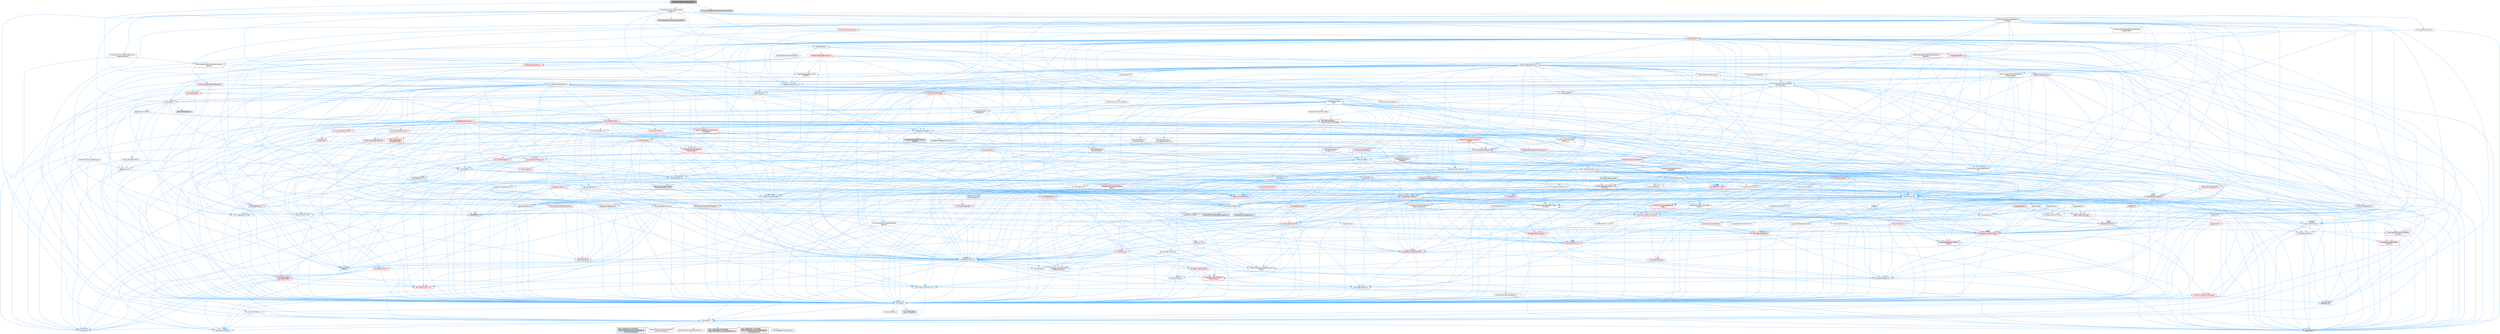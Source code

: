 digraph "MovieSceneSpawnablesSystem.h"
{
 // INTERACTIVE_SVG=YES
 // LATEX_PDF_SIZE
  bgcolor="transparent";
  edge [fontname=Helvetica,fontsize=10,labelfontname=Helvetica,labelfontsize=10];
  node [fontname=Helvetica,fontsize=10,shape=box,height=0.2,width=0.4];
  Node1 [id="Node000001",label="MovieSceneSpawnablesSystem.h",height=0.2,width=0.4,color="gray40", fillcolor="grey60", style="filled", fontcolor="black",tooltip=" "];
  Node1 -> Node2 [id="edge1_Node000001_Node000002",color="steelblue1",style="solid",tooltip=" "];
  Node2 [id="Node000002",label="EntitySystem/MovieSceneEntity\lSystem.h",height=0.2,width=0.4,color="grey40", fillcolor="white", style="filled",URL="$dd/d4b/MovieSceneEntitySystem_8h.html",tooltip=" "];
  Node2 -> Node3 [id="edge2_Node000002_Node000003",color="steelblue1",style="solid",tooltip=" "];
  Node3 [id="Node000003",label="Async/TaskGraphInterfaces.h",height=0.2,width=0.4,color="grey40", fillcolor="white", style="filled",URL="$d2/d4c/TaskGraphInterfaces_8h.html",tooltip=" "];
  Node3 -> Node4 [id="edge3_Node000003_Node000004",color="steelblue1",style="solid",tooltip=" "];
  Node4 [id="Node000004",label="CoreTypes.h",height=0.2,width=0.4,color="grey40", fillcolor="white", style="filled",URL="$dc/dec/CoreTypes_8h.html",tooltip=" "];
  Node4 -> Node5 [id="edge4_Node000004_Node000005",color="steelblue1",style="solid",tooltip=" "];
  Node5 [id="Node000005",label="HAL/Platform.h",height=0.2,width=0.4,color="grey40", fillcolor="white", style="filled",URL="$d9/dd0/Platform_8h.html",tooltip=" "];
  Node5 -> Node6 [id="edge5_Node000005_Node000006",color="steelblue1",style="solid",tooltip=" "];
  Node6 [id="Node000006",label="Misc/Build.h",height=0.2,width=0.4,color="grey40", fillcolor="white", style="filled",URL="$d3/dbb/Build_8h.html",tooltip=" "];
  Node5 -> Node7 [id="edge6_Node000005_Node000007",color="steelblue1",style="solid",tooltip=" "];
  Node7 [id="Node000007",label="Misc/LargeWorldCoordinates.h",height=0.2,width=0.4,color="grey40", fillcolor="white", style="filled",URL="$d2/dcb/LargeWorldCoordinates_8h.html",tooltip=" "];
  Node5 -> Node8 [id="edge7_Node000005_Node000008",color="steelblue1",style="solid",tooltip=" "];
  Node8 [id="Node000008",label="type_traits",height=0.2,width=0.4,color="grey60", fillcolor="#E0E0E0", style="filled",tooltip=" "];
  Node5 -> Node9 [id="edge8_Node000005_Node000009",color="steelblue1",style="solid",tooltip=" "];
  Node9 [id="Node000009",label="PreprocessorHelpers.h",height=0.2,width=0.4,color="grey40", fillcolor="white", style="filled",URL="$db/ddb/PreprocessorHelpers_8h.html",tooltip=" "];
  Node5 -> Node10 [id="edge9_Node000005_Node000010",color="steelblue1",style="solid",tooltip=" "];
  Node10 [id="Node000010",label="UBT_COMPILED_PLATFORM\l/UBT_COMPILED_PLATFORMPlatform\lCompilerPreSetup.h",height=0.2,width=0.4,color="grey60", fillcolor="#E0E0E0", style="filled",tooltip=" "];
  Node5 -> Node11 [id="edge10_Node000005_Node000011",color="steelblue1",style="solid",tooltip=" "];
  Node11 [id="Node000011",label="GenericPlatform/GenericPlatform\lCompilerPreSetup.h",height=0.2,width=0.4,color="grey40", fillcolor="white", style="filled",URL="$d9/dc8/GenericPlatformCompilerPreSetup_8h.html",tooltip=" "];
  Node5 -> Node12 [id="edge11_Node000005_Node000012",color="steelblue1",style="solid",tooltip=" "];
  Node12 [id="Node000012",label="GenericPlatform/GenericPlatform.h",height=0.2,width=0.4,color="grey40", fillcolor="white", style="filled",URL="$d6/d84/GenericPlatform_8h.html",tooltip=" "];
  Node5 -> Node13 [id="edge12_Node000005_Node000013",color="steelblue1",style="solid",tooltip=" "];
  Node13 [id="Node000013",label="UBT_COMPILED_PLATFORM\l/UBT_COMPILED_PLATFORMPlatform.h",height=0.2,width=0.4,color="grey60", fillcolor="#E0E0E0", style="filled",tooltip=" "];
  Node5 -> Node14 [id="edge13_Node000005_Node000014",color="steelblue1",style="solid",tooltip=" "];
  Node14 [id="Node000014",label="UBT_COMPILED_PLATFORM\l/UBT_COMPILED_PLATFORMPlatform\lCompilerSetup.h",height=0.2,width=0.4,color="grey60", fillcolor="#E0E0E0", style="filled",tooltip=" "];
  Node4 -> Node15 [id="edge14_Node000004_Node000015",color="steelblue1",style="solid",tooltip=" "];
  Node15 [id="Node000015",label="ProfilingDebugging\l/UMemoryDefines.h",height=0.2,width=0.4,color="grey40", fillcolor="white", style="filled",URL="$d2/da2/UMemoryDefines_8h.html",tooltip=" "];
  Node4 -> Node16 [id="edge15_Node000004_Node000016",color="steelblue1",style="solid",tooltip=" "];
  Node16 [id="Node000016",label="Misc/CoreMiscDefines.h",height=0.2,width=0.4,color="grey40", fillcolor="white", style="filled",URL="$da/d38/CoreMiscDefines_8h.html",tooltip=" "];
  Node16 -> Node5 [id="edge16_Node000016_Node000005",color="steelblue1",style="solid",tooltip=" "];
  Node16 -> Node9 [id="edge17_Node000016_Node000009",color="steelblue1",style="solid",tooltip=" "];
  Node4 -> Node17 [id="edge18_Node000004_Node000017",color="steelblue1",style="solid",tooltip=" "];
  Node17 [id="Node000017",label="Misc/CoreDefines.h",height=0.2,width=0.4,color="grey40", fillcolor="white", style="filled",URL="$d3/dd2/CoreDefines_8h.html",tooltip=" "];
  Node3 -> Node18 [id="edge19_Node000003_Node000018",color="steelblue1",style="solid",tooltip=" "];
  Node18 [id="Node000018",label="Misc/AssertionMacros.h",height=0.2,width=0.4,color="grey40", fillcolor="white", style="filled",URL="$d0/dfa/AssertionMacros_8h.html",tooltip=" "];
  Node18 -> Node4 [id="edge20_Node000018_Node000004",color="steelblue1",style="solid",tooltip=" "];
  Node18 -> Node5 [id="edge21_Node000018_Node000005",color="steelblue1",style="solid",tooltip=" "];
  Node18 -> Node19 [id="edge22_Node000018_Node000019",color="steelblue1",style="solid",tooltip=" "];
  Node19 [id="Node000019",label="HAL/PlatformMisc.h",height=0.2,width=0.4,color="red", fillcolor="#FFF0F0", style="filled",URL="$d0/df5/PlatformMisc_8h.html",tooltip=" "];
  Node19 -> Node4 [id="edge23_Node000019_Node000004",color="steelblue1",style="solid",tooltip=" "];
  Node19 -> Node47 [id="edge24_Node000019_Node000047",color="steelblue1",style="solid",tooltip=" "];
  Node47 [id="Node000047",label="ProfilingDebugging\l/CpuProfilerTrace.h",height=0.2,width=0.4,color="red", fillcolor="#FFF0F0", style="filled",URL="$da/dcb/CpuProfilerTrace_8h.html",tooltip=" "];
  Node47 -> Node4 [id="edge25_Node000047_Node000004",color="steelblue1",style="solid",tooltip=" "];
  Node47 -> Node27 [id="edge26_Node000047_Node000027",color="steelblue1",style="solid",tooltip=" "];
  Node27 [id="Node000027",label="Containers/ContainersFwd.h",height=0.2,width=0.4,color="grey40", fillcolor="white", style="filled",URL="$d4/d0a/ContainersFwd_8h.html",tooltip=" "];
  Node27 -> Node5 [id="edge27_Node000027_Node000005",color="steelblue1",style="solid",tooltip=" "];
  Node27 -> Node4 [id="edge28_Node000027_Node000004",color="steelblue1",style="solid",tooltip=" "];
  Node27 -> Node24 [id="edge29_Node000027_Node000024",color="steelblue1",style="solid",tooltip=" "];
  Node24 [id="Node000024",label="Traits/IsContiguousContainer.h",height=0.2,width=0.4,color="red", fillcolor="#FFF0F0", style="filled",URL="$d5/d3c/IsContiguousContainer_8h.html",tooltip=" "];
  Node24 -> Node4 [id="edge30_Node000024_Node000004",color="steelblue1",style="solid",tooltip=" "];
  Node24 -> Node23 [id="edge31_Node000024_Node000023",color="steelblue1",style="solid",tooltip=" "];
  Node23 [id="Node000023",label="initializer_list",height=0.2,width=0.4,color="grey60", fillcolor="#E0E0E0", style="filled",tooltip=" "];
  Node47 -> Node48 [id="edge32_Node000047_Node000048",color="steelblue1",style="solid",tooltip=" "];
  Node48 [id="Node000048",label="HAL/PlatformAtomics.h",height=0.2,width=0.4,color="red", fillcolor="#FFF0F0", style="filled",URL="$d3/d36/PlatformAtomics_8h.html",tooltip=" "];
  Node48 -> Node4 [id="edge33_Node000048_Node000004",color="steelblue1",style="solid",tooltip=" "];
  Node47 -> Node9 [id="edge34_Node000047_Node000009",color="steelblue1",style="solid",tooltip=" "];
  Node47 -> Node6 [id="edge35_Node000047_Node000006",color="steelblue1",style="solid",tooltip=" "];
  Node18 -> Node9 [id="edge36_Node000018_Node000009",color="steelblue1",style="solid",tooltip=" "];
  Node18 -> Node55 [id="edge37_Node000018_Node000055",color="steelblue1",style="solid",tooltip=" "];
  Node55 [id="Node000055",label="Templates/EnableIf.h",height=0.2,width=0.4,color="grey40", fillcolor="white", style="filled",URL="$d7/d60/EnableIf_8h.html",tooltip=" "];
  Node55 -> Node4 [id="edge38_Node000055_Node000004",color="steelblue1",style="solid",tooltip=" "];
  Node18 -> Node56 [id="edge39_Node000018_Node000056",color="steelblue1",style="solid",tooltip=" "];
  Node56 [id="Node000056",label="Templates/IsArrayOrRefOf\lTypeByPredicate.h",height=0.2,width=0.4,color="grey40", fillcolor="white", style="filled",URL="$d6/da1/IsArrayOrRefOfTypeByPredicate_8h.html",tooltip=" "];
  Node56 -> Node4 [id="edge40_Node000056_Node000004",color="steelblue1",style="solid",tooltip=" "];
  Node18 -> Node57 [id="edge41_Node000018_Node000057",color="steelblue1",style="solid",tooltip=" "];
  Node57 [id="Node000057",label="Templates/IsValidVariadic\lFunctionArg.h",height=0.2,width=0.4,color="red", fillcolor="#FFF0F0", style="filled",URL="$d0/dc8/IsValidVariadicFunctionArg_8h.html",tooltip=" "];
  Node57 -> Node4 [id="edge42_Node000057_Node000004",color="steelblue1",style="solid",tooltip=" "];
  Node57 -> Node8 [id="edge43_Node000057_Node000008",color="steelblue1",style="solid",tooltip=" "];
  Node18 -> Node59 [id="edge44_Node000018_Node000059",color="steelblue1",style="solid",tooltip=" "];
  Node59 [id="Node000059",label="Traits/IsCharEncodingCompatible\lWith.h",height=0.2,width=0.4,color="grey40", fillcolor="white", style="filled",URL="$df/dd1/IsCharEncodingCompatibleWith_8h.html",tooltip=" "];
  Node59 -> Node8 [id="edge45_Node000059_Node000008",color="steelblue1",style="solid",tooltip=" "];
  Node59 -> Node60 [id="edge46_Node000059_Node000060",color="steelblue1",style="solid",tooltip=" "];
  Node60 [id="Node000060",label="Traits/IsCharType.h",height=0.2,width=0.4,color="grey40", fillcolor="white", style="filled",URL="$db/d51/IsCharType_8h.html",tooltip=" "];
  Node60 -> Node4 [id="edge47_Node000060_Node000004",color="steelblue1",style="solid",tooltip=" "];
  Node18 -> Node61 [id="edge48_Node000018_Node000061",color="steelblue1",style="solid",tooltip=" "];
  Node61 [id="Node000061",label="Misc/VarArgs.h",height=0.2,width=0.4,color="grey40", fillcolor="white", style="filled",URL="$d5/d6f/VarArgs_8h.html",tooltip=" "];
  Node61 -> Node4 [id="edge49_Node000061_Node000004",color="steelblue1",style="solid",tooltip=" "];
  Node18 -> Node62 [id="edge50_Node000018_Node000062",color="steelblue1",style="solid",tooltip=" "];
  Node62 [id="Node000062",label="String/FormatStringSan.h",height=0.2,width=0.4,color="red", fillcolor="#FFF0F0", style="filled",URL="$d3/d8b/FormatStringSan_8h.html",tooltip=" "];
  Node62 -> Node8 [id="edge51_Node000062_Node000008",color="steelblue1",style="solid",tooltip=" "];
  Node62 -> Node4 [id="edge52_Node000062_Node000004",color="steelblue1",style="solid",tooltip=" "];
  Node62 -> Node63 [id="edge53_Node000062_Node000063",color="steelblue1",style="solid",tooltip=" "];
  Node63 [id="Node000063",label="Templates/Requires.h",height=0.2,width=0.4,color="grey40", fillcolor="white", style="filled",URL="$dc/d96/Requires_8h.html",tooltip=" "];
  Node63 -> Node55 [id="edge54_Node000063_Node000055",color="steelblue1",style="solid",tooltip=" "];
  Node63 -> Node8 [id="edge55_Node000063_Node000008",color="steelblue1",style="solid",tooltip=" "];
  Node62 -> Node57 [id="edge56_Node000062_Node000057",color="steelblue1",style="solid",tooltip=" "];
  Node62 -> Node60 [id="edge57_Node000062_Node000060",color="steelblue1",style="solid",tooltip=" "];
  Node62 -> Node27 [id="edge58_Node000062_Node000027",color="steelblue1",style="solid",tooltip=" "];
  Node18 -> Node68 [id="edge59_Node000018_Node000068",color="steelblue1",style="solid",tooltip=" "];
  Node68 [id="Node000068",label="atomic",height=0.2,width=0.4,color="grey60", fillcolor="#E0E0E0", style="filled",tooltip=" "];
  Node3 -> Node69 [id="edge60_Node000003_Node000069",color="steelblue1",style="solid",tooltip=" "];
  Node69 [id="Node000069",label="Containers/ContainerAllocation\lPolicies.h",height=0.2,width=0.4,color="grey40", fillcolor="white", style="filled",URL="$d7/dff/ContainerAllocationPolicies_8h.html",tooltip=" "];
  Node69 -> Node4 [id="edge61_Node000069_Node000004",color="steelblue1",style="solid",tooltip=" "];
  Node69 -> Node70 [id="edge62_Node000069_Node000070",color="steelblue1",style="solid",tooltip=" "];
  Node70 [id="Node000070",label="Containers/ContainerHelpers.h",height=0.2,width=0.4,color="grey40", fillcolor="white", style="filled",URL="$d7/d33/ContainerHelpers_8h.html",tooltip=" "];
  Node70 -> Node4 [id="edge63_Node000070_Node000004",color="steelblue1",style="solid",tooltip=" "];
  Node69 -> Node69 [id="edge64_Node000069_Node000069",color="steelblue1",style="solid",tooltip=" "];
  Node69 -> Node71 [id="edge65_Node000069_Node000071",color="steelblue1",style="solid",tooltip=" "];
  Node71 [id="Node000071",label="HAL/PlatformMath.h",height=0.2,width=0.4,color="red", fillcolor="#FFF0F0", style="filled",URL="$dc/d53/PlatformMath_8h.html",tooltip=" "];
  Node71 -> Node4 [id="edge66_Node000071_Node000004",color="steelblue1",style="solid",tooltip=" "];
  Node69 -> Node90 [id="edge67_Node000069_Node000090",color="steelblue1",style="solid",tooltip=" "];
  Node90 [id="Node000090",label="HAL/UnrealMemory.h",height=0.2,width=0.4,color="red", fillcolor="#FFF0F0", style="filled",URL="$d9/d96/UnrealMemory_8h.html",tooltip=" "];
  Node90 -> Node4 [id="edge68_Node000090_Node000004",color="steelblue1",style="solid",tooltip=" "];
  Node69 -> Node41 [id="edge69_Node000069_Node000041",color="steelblue1",style="solid",tooltip=" "];
  Node41 [id="Node000041",label="Math/NumericLimits.h",height=0.2,width=0.4,color="grey40", fillcolor="white", style="filled",URL="$df/d1b/NumericLimits_8h.html",tooltip=" "];
  Node41 -> Node4 [id="edge70_Node000041_Node000004",color="steelblue1",style="solid",tooltip=" "];
  Node69 -> Node18 [id="edge71_Node000069_Node000018",color="steelblue1",style="solid",tooltip=" "];
  Node69 -> Node107 [id="edge72_Node000069_Node000107",color="steelblue1",style="solid",tooltip=" "];
  Node107 [id="Node000107",label="Templates/IsPolymorphic.h",height=0.2,width=0.4,color="grey40", fillcolor="white", style="filled",URL="$dc/d20/IsPolymorphic_8h.html",tooltip=" "];
  Node69 -> Node108 [id="edge73_Node000069_Node000108",color="steelblue1",style="solid",tooltip=" "];
  Node108 [id="Node000108",label="Templates/MemoryOps.h",height=0.2,width=0.4,color="red", fillcolor="#FFF0F0", style="filled",URL="$db/dea/MemoryOps_8h.html",tooltip=" "];
  Node108 -> Node4 [id="edge74_Node000108_Node000004",color="steelblue1",style="solid",tooltip=" "];
  Node108 -> Node90 [id="edge75_Node000108_Node000090",color="steelblue1",style="solid",tooltip=" "];
  Node108 -> Node63 [id="edge76_Node000108_Node000063",color="steelblue1",style="solid",tooltip=" "];
  Node108 -> Node77 [id="edge77_Node000108_Node000077",color="steelblue1",style="solid",tooltip=" "];
  Node77 [id="Node000077",label="Templates/UnrealTypeTraits.h",height=0.2,width=0.4,color="red", fillcolor="#FFF0F0", style="filled",URL="$d2/d2d/UnrealTypeTraits_8h.html",tooltip=" "];
  Node77 -> Node4 [id="edge78_Node000077_Node000004",color="steelblue1",style="solid",tooltip=" "];
  Node77 -> Node18 [id="edge79_Node000077_Node000018",color="steelblue1",style="solid",tooltip=" "];
  Node77 -> Node55 [id="edge80_Node000077_Node000055",color="steelblue1",style="solid",tooltip=" "];
  Node77 -> Node80 [id="edge81_Node000077_Node000080",color="steelblue1",style="solid",tooltip=" "];
  Node80 [id="Node000080",label="Templates/Models.h",height=0.2,width=0.4,color="red", fillcolor="#FFF0F0", style="filled",URL="$d3/d0c/Models_8h.html",tooltip=" "];
  Node108 -> Node8 [id="edge82_Node000108_Node000008",color="steelblue1",style="solid",tooltip=" "];
  Node69 -> Node87 [id="edge83_Node000069_Node000087",color="steelblue1",style="solid",tooltip=" "];
  Node87 [id="Node000087",label="Templates/TypeCompatible\lBytes.h",height=0.2,width=0.4,color="red", fillcolor="#FFF0F0", style="filled",URL="$df/d0a/TypeCompatibleBytes_8h.html",tooltip=" "];
  Node87 -> Node4 [id="edge84_Node000087_Node000004",color="steelblue1",style="solid",tooltip=" "];
  Node87 -> Node8 [id="edge85_Node000087_Node000008",color="steelblue1",style="solid",tooltip=" "];
  Node69 -> Node8 [id="edge86_Node000069_Node000008",color="steelblue1",style="solid",tooltip=" "];
  Node3 -> Node110 [id="edge87_Node000003_Node000110",color="steelblue1",style="solid",tooltip=" "];
  Node110 [id="Node000110",label="Containers/Array.h",height=0.2,width=0.4,color="grey40", fillcolor="white", style="filled",URL="$df/dd0/Array_8h.html",tooltip=" "];
  Node110 -> Node4 [id="edge88_Node000110_Node000004",color="steelblue1",style="solid",tooltip=" "];
  Node110 -> Node18 [id="edge89_Node000110_Node000018",color="steelblue1",style="solid",tooltip=" "];
  Node110 -> Node111 [id="edge90_Node000110_Node000111",color="steelblue1",style="solid",tooltip=" "];
  Node111 [id="Node000111",label="Misc/IntrusiveUnsetOptional\lState.h",height=0.2,width=0.4,color="red", fillcolor="#FFF0F0", style="filled",URL="$d2/d0a/IntrusiveUnsetOptionalState_8h.html",tooltip=" "];
  Node110 -> Node113 [id="edge91_Node000110_Node000113",color="steelblue1",style="solid",tooltip=" "];
  Node113 [id="Node000113",label="Misc/ReverseIterate.h",height=0.2,width=0.4,color="red", fillcolor="#FFF0F0", style="filled",URL="$db/de3/ReverseIterate_8h.html",tooltip=" "];
  Node113 -> Node5 [id="edge92_Node000113_Node000005",color="steelblue1",style="solid",tooltip=" "];
  Node110 -> Node90 [id="edge93_Node000110_Node000090",color="steelblue1",style="solid",tooltip=" "];
  Node110 -> Node77 [id="edge94_Node000110_Node000077",color="steelblue1",style="solid",tooltip=" "];
  Node110 -> Node115 [id="edge95_Node000110_Node000115",color="steelblue1",style="solid",tooltip=" "];
  Node115 [id="Node000115",label="Templates/UnrealTemplate.h",height=0.2,width=0.4,color="red", fillcolor="#FFF0F0", style="filled",URL="$d4/d24/UnrealTemplate_8h.html",tooltip=" "];
  Node115 -> Node4 [id="edge96_Node000115_Node000004",color="steelblue1",style="solid",tooltip=" "];
  Node115 -> Node90 [id="edge97_Node000115_Node000090",color="steelblue1",style="solid",tooltip=" "];
  Node115 -> Node77 [id="edge98_Node000115_Node000077",color="steelblue1",style="solid",tooltip=" "];
  Node115 -> Node63 [id="edge99_Node000115_Node000063",color="steelblue1",style="solid",tooltip=" "];
  Node115 -> Node87 [id="edge100_Node000115_Node000087",color="steelblue1",style="solid",tooltip=" "];
  Node115 -> Node24 [id="edge101_Node000115_Node000024",color="steelblue1",style="solid",tooltip=" "];
  Node115 -> Node8 [id="edge102_Node000115_Node000008",color="steelblue1",style="solid",tooltip=" "];
  Node110 -> Node118 [id="edge103_Node000110_Node000118",color="steelblue1",style="solid",tooltip=" "];
  Node118 [id="Node000118",label="Containers/AllowShrinking.h",height=0.2,width=0.4,color="grey40", fillcolor="white", style="filled",URL="$d7/d1a/AllowShrinking_8h.html",tooltip=" "];
  Node118 -> Node4 [id="edge104_Node000118_Node000004",color="steelblue1",style="solid",tooltip=" "];
  Node110 -> Node69 [id="edge105_Node000110_Node000069",color="steelblue1",style="solid",tooltip=" "];
  Node110 -> Node119 [id="edge106_Node000110_Node000119",color="steelblue1",style="solid",tooltip=" "];
  Node119 [id="Node000119",label="Containers/ContainerElement\lTypeCompatibility.h",height=0.2,width=0.4,color="grey40", fillcolor="white", style="filled",URL="$df/ddf/ContainerElementTypeCompatibility_8h.html",tooltip=" "];
  Node119 -> Node4 [id="edge107_Node000119_Node000004",color="steelblue1",style="solid",tooltip=" "];
  Node119 -> Node77 [id="edge108_Node000119_Node000077",color="steelblue1",style="solid",tooltip=" "];
  Node110 -> Node120 [id="edge109_Node000110_Node000120",color="steelblue1",style="solid",tooltip=" "];
  Node120 [id="Node000120",label="Serialization/Archive.h",height=0.2,width=0.4,color="red", fillcolor="#FFF0F0", style="filled",URL="$d7/d3b/Archive_8h.html",tooltip=" "];
  Node120 -> Node4 [id="edge110_Node000120_Node000004",color="steelblue1",style="solid",tooltip=" "];
  Node120 -> Node18 [id="edge111_Node000120_Node000018",color="steelblue1",style="solid",tooltip=" "];
  Node120 -> Node6 [id="edge112_Node000120_Node000006",color="steelblue1",style="solid",tooltip=" "];
  Node120 -> Node61 [id="edge113_Node000120_Node000061",color="steelblue1",style="solid",tooltip=" "];
  Node120 -> Node55 [id="edge114_Node000120_Node000055",color="steelblue1",style="solid",tooltip=" "];
  Node120 -> Node56 [id="edge115_Node000120_Node000056",color="steelblue1",style="solid",tooltip=" "];
  Node120 -> Node57 [id="edge116_Node000120_Node000057",color="steelblue1",style="solid",tooltip=" "];
  Node120 -> Node115 [id="edge117_Node000120_Node000115",color="steelblue1",style="solid",tooltip=" "];
  Node120 -> Node59 [id="edge118_Node000120_Node000059",color="steelblue1",style="solid",tooltip=" "];
  Node110 -> Node130 [id="edge119_Node000110_Node000130",color="steelblue1",style="solid",tooltip=" "];
  Node130 [id="Node000130",label="Serialization/MemoryImage\lWriter.h",height=0.2,width=0.4,color="grey40", fillcolor="white", style="filled",URL="$d0/d08/MemoryImageWriter_8h.html",tooltip=" "];
  Node130 -> Node4 [id="edge120_Node000130_Node000004",color="steelblue1",style="solid",tooltip=" "];
  Node130 -> Node131 [id="edge121_Node000130_Node000131",color="steelblue1",style="solid",tooltip=" "];
  Node131 [id="Node000131",label="Serialization/MemoryLayout.h",height=0.2,width=0.4,color="red", fillcolor="#FFF0F0", style="filled",URL="$d7/d66/MemoryLayout_8h.html",tooltip=" "];
  Node131 -> Node132 [id="edge122_Node000131_Node000132",color="steelblue1",style="solid",tooltip=" "];
  Node132 [id="Node000132",label="Concepts/StaticClassProvider.h",height=0.2,width=0.4,color="grey40", fillcolor="white", style="filled",URL="$dd/d83/StaticClassProvider_8h.html",tooltip=" "];
  Node131 -> Node134 [id="edge123_Node000131_Node000134",color="steelblue1",style="solid",tooltip=" "];
  Node134 [id="Node000134",label="Containers/EnumAsByte.h",height=0.2,width=0.4,color="red", fillcolor="#FFF0F0", style="filled",URL="$d6/d9a/EnumAsByte_8h.html",tooltip=" "];
  Node134 -> Node4 [id="edge124_Node000134_Node000004",color="steelblue1",style="solid",tooltip=" "];
  Node134 -> Node135 [id="edge125_Node000134_Node000135",color="steelblue1",style="solid",tooltip=" "];
  Node135 [id="Node000135",label="Templates/TypeHash.h",height=0.2,width=0.4,color="red", fillcolor="#FFF0F0", style="filled",URL="$d1/d62/TypeHash_8h.html",tooltip=" "];
  Node135 -> Node4 [id="edge126_Node000135_Node000004",color="steelblue1",style="solid",tooltip=" "];
  Node135 -> Node63 [id="edge127_Node000135_Node000063",color="steelblue1",style="solid",tooltip=" "];
  Node135 -> Node136 [id="edge128_Node000135_Node000136",color="steelblue1",style="solid",tooltip=" "];
  Node136 [id="Node000136",label="Misc/Crc.h",height=0.2,width=0.4,color="red", fillcolor="#FFF0F0", style="filled",URL="$d4/dd2/Crc_8h.html",tooltip=" "];
  Node136 -> Node4 [id="edge129_Node000136_Node000004",color="steelblue1",style="solid",tooltip=" "];
  Node136 -> Node18 [id="edge130_Node000136_Node000018",color="steelblue1",style="solid",tooltip=" "];
  Node136 -> Node137 [id="edge131_Node000136_Node000137",color="steelblue1",style="solid",tooltip=" "];
  Node137 [id="Node000137",label="Misc/CString.h",height=0.2,width=0.4,color="red", fillcolor="#FFF0F0", style="filled",URL="$d2/d49/CString_8h.html",tooltip=" "];
  Node137 -> Node4 [id="edge132_Node000137_Node000004",color="steelblue1",style="solid",tooltip=" "];
  Node137 -> Node31 [id="edge133_Node000137_Node000031",color="steelblue1",style="solid",tooltip=" "];
  Node31 [id="Node000031",label="HAL/PlatformCrt.h",height=0.2,width=0.4,color="red", fillcolor="#FFF0F0", style="filled",URL="$d8/d75/PlatformCrt_8h.html",tooltip=" "];
  Node137 -> Node18 [id="edge134_Node000137_Node000018",color="steelblue1",style="solid",tooltip=" "];
  Node137 -> Node61 [id="edge135_Node000137_Node000061",color="steelblue1",style="solid",tooltip=" "];
  Node137 -> Node56 [id="edge136_Node000137_Node000056",color="steelblue1",style="solid",tooltip=" "];
  Node137 -> Node57 [id="edge137_Node000137_Node000057",color="steelblue1",style="solid",tooltip=" "];
  Node137 -> Node59 [id="edge138_Node000137_Node000059",color="steelblue1",style="solid",tooltip=" "];
  Node136 -> Node77 [id="edge139_Node000136_Node000077",color="steelblue1",style="solid",tooltip=" "];
  Node136 -> Node60 [id="edge140_Node000136_Node000060",color="steelblue1",style="solid",tooltip=" "];
  Node135 -> Node8 [id="edge141_Node000135_Node000008",color="steelblue1",style="solid",tooltip=" "];
  Node131 -> Node21 [id="edge142_Node000131_Node000021",color="steelblue1",style="solid",tooltip=" "];
  Node21 [id="Node000021",label="Containers/StringFwd.h",height=0.2,width=0.4,color="grey40", fillcolor="white", style="filled",URL="$df/d37/StringFwd_8h.html",tooltip=" "];
  Node21 -> Node4 [id="edge143_Node000021_Node000004",color="steelblue1",style="solid",tooltip=" "];
  Node21 -> Node22 [id="edge144_Node000021_Node000022",color="steelblue1",style="solid",tooltip=" "];
  Node22 [id="Node000022",label="Traits/ElementType.h",height=0.2,width=0.4,color="grey40", fillcolor="white", style="filled",URL="$d5/d4f/ElementType_8h.html",tooltip=" "];
  Node22 -> Node5 [id="edge145_Node000022_Node000005",color="steelblue1",style="solid",tooltip=" "];
  Node22 -> Node23 [id="edge146_Node000022_Node000023",color="steelblue1",style="solid",tooltip=" "];
  Node22 -> Node8 [id="edge147_Node000022_Node000008",color="steelblue1",style="solid",tooltip=" "];
  Node21 -> Node24 [id="edge148_Node000021_Node000024",color="steelblue1",style="solid",tooltip=" "];
  Node131 -> Node90 [id="edge149_Node000131_Node000090",color="steelblue1",style="solid",tooltip=" "];
  Node131 -> Node55 [id="edge150_Node000131_Node000055",color="steelblue1",style="solid",tooltip=" "];
  Node131 -> Node107 [id="edge151_Node000131_Node000107",color="steelblue1",style="solid",tooltip=" "];
  Node131 -> Node80 [id="edge152_Node000131_Node000080",color="steelblue1",style="solid",tooltip=" "];
  Node131 -> Node115 [id="edge153_Node000131_Node000115",color="steelblue1",style="solid",tooltip=" "];
  Node110 -> Node144 [id="edge154_Node000110_Node000144",color="steelblue1",style="solid",tooltip=" "];
  Node144 [id="Node000144",label="Algo/Heapify.h",height=0.2,width=0.4,color="grey40", fillcolor="white", style="filled",URL="$d0/d2a/Heapify_8h.html",tooltip=" "];
  Node144 -> Node145 [id="edge155_Node000144_Node000145",color="steelblue1",style="solid",tooltip=" "];
  Node145 [id="Node000145",label="Algo/Impl/BinaryHeap.h",height=0.2,width=0.4,color="red", fillcolor="#FFF0F0", style="filled",URL="$d7/da3/Algo_2Impl_2BinaryHeap_8h.html",tooltip=" "];
  Node145 -> Node146 [id="edge156_Node000145_Node000146",color="steelblue1",style="solid",tooltip=" "];
  Node146 [id="Node000146",label="Templates/Invoke.h",height=0.2,width=0.4,color="red", fillcolor="#FFF0F0", style="filled",URL="$d7/deb/Invoke_8h.html",tooltip=" "];
  Node146 -> Node4 [id="edge157_Node000146_Node000004",color="steelblue1",style="solid",tooltip=" "];
  Node146 -> Node115 [id="edge158_Node000146_Node000115",color="steelblue1",style="solid",tooltip=" "];
  Node146 -> Node8 [id="edge159_Node000146_Node000008",color="steelblue1",style="solid",tooltip=" "];
  Node145 -> Node8 [id="edge160_Node000145_Node000008",color="steelblue1",style="solid",tooltip=" "];
  Node144 -> Node150 [id="edge161_Node000144_Node000150",color="steelblue1",style="solid",tooltip=" "];
  Node150 [id="Node000150",label="Templates/IdentityFunctor.h",height=0.2,width=0.4,color="grey40", fillcolor="white", style="filled",URL="$d7/d2e/IdentityFunctor_8h.html",tooltip=" "];
  Node150 -> Node5 [id="edge162_Node000150_Node000005",color="steelblue1",style="solid",tooltip=" "];
  Node144 -> Node146 [id="edge163_Node000144_Node000146",color="steelblue1",style="solid",tooltip=" "];
  Node144 -> Node151 [id="edge164_Node000144_Node000151",color="steelblue1",style="solid",tooltip=" "];
  Node151 [id="Node000151",label="Templates/Less.h",height=0.2,width=0.4,color="grey40", fillcolor="white", style="filled",URL="$de/dc8/Less_8h.html",tooltip=" "];
  Node151 -> Node4 [id="edge165_Node000151_Node000004",color="steelblue1",style="solid",tooltip=" "];
  Node151 -> Node115 [id="edge166_Node000151_Node000115",color="steelblue1",style="solid",tooltip=" "];
  Node144 -> Node115 [id="edge167_Node000144_Node000115",color="steelblue1",style="solid",tooltip=" "];
  Node110 -> Node152 [id="edge168_Node000110_Node000152",color="steelblue1",style="solid",tooltip=" "];
  Node152 [id="Node000152",label="Algo/HeapSort.h",height=0.2,width=0.4,color="grey40", fillcolor="white", style="filled",URL="$d3/d92/HeapSort_8h.html",tooltip=" "];
  Node152 -> Node145 [id="edge169_Node000152_Node000145",color="steelblue1",style="solid",tooltip=" "];
  Node152 -> Node150 [id="edge170_Node000152_Node000150",color="steelblue1",style="solid",tooltip=" "];
  Node152 -> Node151 [id="edge171_Node000152_Node000151",color="steelblue1",style="solid",tooltip=" "];
  Node152 -> Node115 [id="edge172_Node000152_Node000115",color="steelblue1",style="solid",tooltip=" "];
  Node110 -> Node153 [id="edge173_Node000110_Node000153",color="steelblue1",style="solid",tooltip=" "];
  Node153 [id="Node000153",label="Algo/IsHeap.h",height=0.2,width=0.4,color="grey40", fillcolor="white", style="filled",URL="$de/d32/IsHeap_8h.html",tooltip=" "];
  Node153 -> Node145 [id="edge174_Node000153_Node000145",color="steelblue1",style="solid",tooltip=" "];
  Node153 -> Node150 [id="edge175_Node000153_Node000150",color="steelblue1",style="solid",tooltip=" "];
  Node153 -> Node146 [id="edge176_Node000153_Node000146",color="steelblue1",style="solid",tooltip=" "];
  Node153 -> Node151 [id="edge177_Node000153_Node000151",color="steelblue1",style="solid",tooltip=" "];
  Node153 -> Node115 [id="edge178_Node000153_Node000115",color="steelblue1",style="solid",tooltip=" "];
  Node110 -> Node145 [id="edge179_Node000110_Node000145",color="steelblue1",style="solid",tooltip=" "];
  Node110 -> Node154 [id="edge180_Node000110_Node000154",color="steelblue1",style="solid",tooltip=" "];
  Node154 [id="Node000154",label="Algo/StableSort.h",height=0.2,width=0.4,color="red", fillcolor="#FFF0F0", style="filled",URL="$d7/d3c/StableSort_8h.html",tooltip=" "];
  Node154 -> Node150 [id="edge181_Node000154_Node000150",color="steelblue1",style="solid",tooltip=" "];
  Node154 -> Node146 [id="edge182_Node000154_Node000146",color="steelblue1",style="solid",tooltip=" "];
  Node154 -> Node151 [id="edge183_Node000154_Node000151",color="steelblue1",style="solid",tooltip=" "];
  Node154 -> Node115 [id="edge184_Node000154_Node000115",color="steelblue1",style="solid",tooltip=" "];
  Node110 -> Node157 [id="edge185_Node000110_Node000157",color="steelblue1",style="solid",tooltip=" "];
  Node157 [id="Node000157",label="Concepts/GetTypeHashable.h",height=0.2,width=0.4,color="grey40", fillcolor="white", style="filled",URL="$d3/da2/GetTypeHashable_8h.html",tooltip=" "];
  Node157 -> Node4 [id="edge186_Node000157_Node000004",color="steelblue1",style="solid",tooltip=" "];
  Node157 -> Node135 [id="edge187_Node000157_Node000135",color="steelblue1",style="solid",tooltip=" "];
  Node110 -> Node150 [id="edge188_Node000110_Node000150",color="steelblue1",style="solid",tooltip=" "];
  Node110 -> Node146 [id="edge189_Node000110_Node000146",color="steelblue1",style="solid",tooltip=" "];
  Node110 -> Node151 [id="edge190_Node000110_Node000151",color="steelblue1",style="solid",tooltip=" "];
  Node110 -> Node158 [id="edge191_Node000110_Node000158",color="steelblue1",style="solid",tooltip=" "];
  Node158 [id="Node000158",label="Templates/LosesQualifiers\lFromTo.h",height=0.2,width=0.4,color="red", fillcolor="#FFF0F0", style="filled",URL="$d2/db3/LosesQualifiersFromTo_8h.html",tooltip=" "];
  Node158 -> Node8 [id="edge192_Node000158_Node000008",color="steelblue1",style="solid",tooltip=" "];
  Node110 -> Node63 [id="edge193_Node000110_Node000063",color="steelblue1",style="solid",tooltip=" "];
  Node110 -> Node159 [id="edge194_Node000110_Node000159",color="steelblue1",style="solid",tooltip=" "];
  Node159 [id="Node000159",label="Templates/Sorting.h",height=0.2,width=0.4,color="red", fillcolor="#FFF0F0", style="filled",URL="$d3/d9e/Sorting_8h.html",tooltip=" "];
  Node159 -> Node4 [id="edge195_Node000159_Node000004",color="steelblue1",style="solid",tooltip=" "];
  Node159 -> Node71 [id="edge196_Node000159_Node000071",color="steelblue1",style="solid",tooltip=" "];
  Node159 -> Node151 [id="edge197_Node000159_Node000151",color="steelblue1",style="solid",tooltip=" "];
  Node110 -> Node163 [id="edge198_Node000110_Node000163",color="steelblue1",style="solid",tooltip=" "];
  Node163 [id="Node000163",label="Templates/AlignmentTemplates.h",height=0.2,width=0.4,color="red", fillcolor="#FFF0F0", style="filled",URL="$dd/d32/AlignmentTemplates_8h.html",tooltip=" "];
  Node163 -> Node4 [id="edge199_Node000163_Node000004",color="steelblue1",style="solid",tooltip=" "];
  Node110 -> Node22 [id="edge200_Node000110_Node000022",color="steelblue1",style="solid",tooltip=" "];
  Node110 -> Node88 [id="edge201_Node000110_Node000088",color="steelblue1",style="solid",tooltip=" "];
  Node88 [id="Node000088",label="limits",height=0.2,width=0.4,color="grey60", fillcolor="#E0E0E0", style="filled",tooltip=" "];
  Node110 -> Node8 [id="edge202_Node000110_Node000008",color="steelblue1",style="solid",tooltip=" "];
  Node3 -> Node164 [id="edge203_Node000003_Node000164",color="steelblue1",style="solid",tooltip=" "];
  Node164 [id="Node000164",label="Containers/UnrealString.h",height=0.2,width=0.4,color="grey40", fillcolor="white", style="filled",URL="$d5/dba/UnrealString_8h.html",tooltip=" "];
  Node164 -> Node165 [id="edge204_Node000164_Node000165",color="steelblue1",style="solid",tooltip=" "];
  Node165 [id="Node000165",label="Containers/UnrealStringIncludes.h.inl",height=0.2,width=0.4,color="grey60", fillcolor="#E0E0E0", style="filled",tooltip=" "];
  Node164 -> Node166 [id="edge205_Node000164_Node000166",color="steelblue1",style="solid",tooltip=" "];
  Node166 [id="Node000166",label="Containers/UnrealString.h.inl",height=0.2,width=0.4,color="grey60", fillcolor="#E0E0E0", style="filled",tooltip=" "];
  Node164 -> Node167 [id="edge206_Node000164_Node000167",color="steelblue1",style="solid",tooltip=" "];
  Node167 [id="Node000167",label="Misc/StringFormatArg.h",height=0.2,width=0.4,color="grey40", fillcolor="white", style="filled",URL="$d2/d16/StringFormatArg_8h.html",tooltip=" "];
  Node167 -> Node27 [id="edge207_Node000167_Node000027",color="steelblue1",style="solid",tooltip=" "];
  Node3 -> Node168 [id="edge208_Node000003_Node000168",color="steelblue1",style="solid",tooltip=" "];
  Node168 [id="Node000168",label="Templates/Function.h",height=0.2,width=0.4,color="red", fillcolor="#FFF0F0", style="filled",URL="$df/df5/Function_8h.html",tooltip=" "];
  Node168 -> Node4 [id="edge209_Node000168_Node000004",color="steelblue1",style="solid",tooltip=" "];
  Node168 -> Node18 [id="edge210_Node000168_Node000018",color="steelblue1",style="solid",tooltip=" "];
  Node168 -> Node111 [id="edge211_Node000168_Node000111",color="steelblue1",style="solid",tooltip=" "];
  Node168 -> Node90 [id="edge212_Node000168_Node000090",color="steelblue1",style="solid",tooltip=" "];
  Node168 -> Node77 [id="edge213_Node000168_Node000077",color="steelblue1",style="solid",tooltip=" "];
  Node168 -> Node146 [id="edge214_Node000168_Node000146",color="steelblue1",style="solid",tooltip=" "];
  Node168 -> Node115 [id="edge215_Node000168_Node000115",color="steelblue1",style="solid",tooltip=" "];
  Node168 -> Node63 [id="edge216_Node000168_Node000063",color="steelblue1",style="solid",tooltip=" "];
  Node168 -> Node162 [id="edge217_Node000168_Node000162",color="steelblue1",style="solid",tooltip=" "];
  Node162 [id="Node000162",label="Math/UnrealMathUtility.h",height=0.2,width=0.4,color="red", fillcolor="#FFF0F0", style="filled",URL="$db/db8/UnrealMathUtility_8h.html",tooltip=" "];
  Node162 -> Node4 [id="edge218_Node000162_Node000004",color="steelblue1",style="solid",tooltip=" "];
  Node162 -> Node18 [id="edge219_Node000162_Node000018",color="steelblue1",style="solid",tooltip=" "];
  Node162 -> Node71 [id="edge220_Node000162_Node000071",color="steelblue1",style="solid",tooltip=" "];
  Node162 -> Node63 [id="edge221_Node000162_Node000063",color="steelblue1",style="solid",tooltip=" "];
  Node168 -> Node8 [id="edge222_Node000168_Node000008",color="steelblue1",style="solid",tooltip=" "];
  Node3 -> Node170 [id="edge223_Node000003_Node000170",color="steelblue1",style="solid",tooltip=" "];
  Node170 [id="Node000170",label="Delegates/Delegate.h",height=0.2,width=0.4,color="grey40", fillcolor="white", style="filled",URL="$d4/d80/Delegate_8h.html",tooltip=" "];
  Node170 -> Node4 [id="edge224_Node000170_Node000004",color="steelblue1",style="solid",tooltip=" "];
  Node170 -> Node18 [id="edge225_Node000170_Node000018",color="steelblue1",style="solid",tooltip=" "];
  Node170 -> Node171 [id="edge226_Node000170_Node000171",color="steelblue1",style="solid",tooltip=" "];
  Node171 [id="Node000171",label="UObject/NameTypes.h",height=0.2,width=0.4,color="red", fillcolor="#FFF0F0", style="filled",URL="$d6/d35/NameTypes_8h.html",tooltip=" "];
  Node171 -> Node4 [id="edge227_Node000171_Node000004",color="steelblue1",style="solid",tooltip=" "];
  Node171 -> Node18 [id="edge228_Node000171_Node000018",color="steelblue1",style="solid",tooltip=" "];
  Node171 -> Node90 [id="edge229_Node000171_Node000090",color="steelblue1",style="solid",tooltip=" "];
  Node171 -> Node77 [id="edge230_Node000171_Node000077",color="steelblue1",style="solid",tooltip=" "];
  Node171 -> Node115 [id="edge231_Node000171_Node000115",color="steelblue1",style="solid",tooltip=" "];
  Node171 -> Node164 [id="edge232_Node000171_Node000164",color="steelblue1",style="solid",tooltip=" "];
  Node171 -> Node172 [id="edge233_Node000171_Node000172",color="steelblue1",style="solid",tooltip=" "];
  Node172 [id="Node000172",label="HAL/CriticalSection.h",height=0.2,width=0.4,color="red", fillcolor="#FFF0F0", style="filled",URL="$d6/d90/CriticalSection_8h.html",tooltip=" "];
  Node171 -> Node21 [id="edge234_Node000171_Node000021",color="steelblue1",style="solid",tooltip=" "];
  Node171 -> Node177 [id="edge235_Node000171_Node000177",color="steelblue1",style="solid",tooltip=" "];
  Node177 [id="Node000177",label="UObject/UnrealNames.h",height=0.2,width=0.4,color="red", fillcolor="#FFF0F0", style="filled",URL="$d8/db1/UnrealNames_8h.html",tooltip=" "];
  Node177 -> Node4 [id="edge236_Node000177_Node000004",color="steelblue1",style="solid",tooltip=" "];
  Node171 -> Node98 [id="edge237_Node000171_Node000098",color="steelblue1",style="solid",tooltip=" "];
  Node98 [id="Node000098",label="Templates/Atomic.h",height=0.2,width=0.4,color="red", fillcolor="#FFF0F0", style="filled",URL="$d3/d91/Atomic_8h.html",tooltip=" "];
  Node98 -> Node99 [id="edge238_Node000098_Node000099",color="steelblue1",style="solid",tooltip=" "];
  Node99 [id="Node000099",label="HAL/ThreadSafeCounter.h",height=0.2,width=0.4,color="grey40", fillcolor="white", style="filled",URL="$dc/dc9/ThreadSafeCounter_8h.html",tooltip=" "];
  Node99 -> Node4 [id="edge239_Node000099_Node000004",color="steelblue1",style="solid",tooltip=" "];
  Node99 -> Node48 [id="edge240_Node000099_Node000048",color="steelblue1",style="solid",tooltip=" "];
  Node98 -> Node68 [id="edge241_Node000098_Node000068",color="steelblue1",style="solid",tooltip=" "];
  Node171 -> Node131 [id="edge242_Node000171_Node000131",color="steelblue1",style="solid",tooltip=" "];
  Node171 -> Node111 [id="edge243_Node000171_Node000111",color="steelblue1",style="solid",tooltip=" "];
  Node170 -> Node185 [id="edge244_Node000170_Node000185",color="steelblue1",style="solid",tooltip=" "];
  Node185 [id="Node000185",label="Templates/SharedPointer.h",height=0.2,width=0.4,color="red", fillcolor="#FFF0F0", style="filled",URL="$d2/d17/SharedPointer_8h.html",tooltip=" "];
  Node185 -> Node4 [id="edge245_Node000185_Node000004",color="steelblue1",style="solid",tooltip=" "];
  Node185 -> Node111 [id="edge246_Node000185_Node000111",color="steelblue1",style="solid",tooltip=" "];
  Node185 -> Node186 [id="edge247_Node000185_Node000186",color="steelblue1",style="solid",tooltip=" "];
  Node186 [id="Node000186",label="Templates/PointerIsConvertible\lFromTo.h",height=0.2,width=0.4,color="red", fillcolor="#FFF0F0", style="filled",URL="$d6/d65/PointerIsConvertibleFromTo_8h.html",tooltip=" "];
  Node186 -> Node4 [id="edge248_Node000186_Node000004",color="steelblue1",style="solid",tooltip=" "];
  Node186 -> Node158 [id="edge249_Node000186_Node000158",color="steelblue1",style="solid",tooltip=" "];
  Node186 -> Node8 [id="edge250_Node000186_Node000008",color="steelblue1",style="solid",tooltip=" "];
  Node185 -> Node18 [id="edge251_Node000185_Node000018",color="steelblue1",style="solid",tooltip=" "];
  Node185 -> Node90 [id="edge252_Node000185_Node000090",color="steelblue1",style="solid",tooltip=" "];
  Node185 -> Node110 [id="edge253_Node000185_Node000110",color="steelblue1",style="solid",tooltip=" "];
  Node185 -> Node187 [id="edge254_Node000185_Node000187",color="steelblue1",style="solid",tooltip=" "];
  Node187 [id="Node000187",label="Containers/Map.h",height=0.2,width=0.4,color="grey40", fillcolor="white", style="filled",URL="$df/d79/Map_8h.html",tooltip=" "];
  Node187 -> Node4 [id="edge255_Node000187_Node000004",color="steelblue1",style="solid",tooltip=" "];
  Node187 -> Node188 [id="edge256_Node000187_Node000188",color="steelblue1",style="solid",tooltip=" "];
  Node188 [id="Node000188",label="Algo/Reverse.h",height=0.2,width=0.4,color="grey40", fillcolor="white", style="filled",URL="$d5/d93/Reverse_8h.html",tooltip=" "];
  Node188 -> Node4 [id="edge257_Node000188_Node000004",color="steelblue1",style="solid",tooltip=" "];
  Node188 -> Node115 [id="edge258_Node000188_Node000115",color="steelblue1",style="solid",tooltip=" "];
  Node187 -> Node119 [id="edge259_Node000187_Node000119",color="steelblue1",style="solid",tooltip=" "];
  Node187 -> Node189 [id="edge260_Node000187_Node000189",color="steelblue1",style="solid",tooltip=" "];
  Node189 [id="Node000189",label="Containers/Set.h",height=0.2,width=0.4,color="grey40", fillcolor="white", style="filled",URL="$d4/d45/Set_8h.html",tooltip=" "];
  Node189 -> Node69 [id="edge261_Node000189_Node000069",color="steelblue1",style="solid",tooltip=" "];
  Node189 -> Node119 [id="edge262_Node000189_Node000119",color="steelblue1",style="solid",tooltip=" "];
  Node189 -> Node190 [id="edge263_Node000189_Node000190",color="steelblue1",style="solid",tooltip=" "];
  Node190 [id="Node000190",label="Containers/SetUtilities.h",height=0.2,width=0.4,color="grey40", fillcolor="white", style="filled",URL="$dc/de5/SetUtilities_8h.html",tooltip=" "];
  Node190 -> Node4 [id="edge264_Node000190_Node000004",color="steelblue1",style="solid",tooltip=" "];
  Node190 -> Node131 [id="edge265_Node000190_Node000131",color="steelblue1",style="solid",tooltip=" "];
  Node190 -> Node108 [id="edge266_Node000190_Node000108",color="steelblue1",style="solid",tooltip=" "];
  Node190 -> Node77 [id="edge267_Node000190_Node000077",color="steelblue1",style="solid",tooltip=" "];
  Node189 -> Node191 [id="edge268_Node000189_Node000191",color="steelblue1",style="solid",tooltip=" "];
  Node191 [id="Node000191",label="Containers/SparseArray.h",height=0.2,width=0.4,color="grey40", fillcolor="white", style="filled",URL="$d5/dbf/SparseArray_8h.html",tooltip=" "];
  Node191 -> Node4 [id="edge269_Node000191_Node000004",color="steelblue1",style="solid",tooltip=" "];
  Node191 -> Node18 [id="edge270_Node000191_Node000018",color="steelblue1",style="solid",tooltip=" "];
  Node191 -> Node90 [id="edge271_Node000191_Node000090",color="steelblue1",style="solid",tooltip=" "];
  Node191 -> Node77 [id="edge272_Node000191_Node000077",color="steelblue1",style="solid",tooltip=" "];
  Node191 -> Node115 [id="edge273_Node000191_Node000115",color="steelblue1",style="solid",tooltip=" "];
  Node191 -> Node69 [id="edge274_Node000191_Node000069",color="steelblue1",style="solid",tooltip=" "];
  Node191 -> Node151 [id="edge275_Node000191_Node000151",color="steelblue1",style="solid",tooltip=" "];
  Node191 -> Node110 [id="edge276_Node000191_Node000110",color="steelblue1",style="solid",tooltip=" "];
  Node191 -> Node162 [id="edge277_Node000191_Node000162",color="steelblue1",style="solid",tooltip=" "];
  Node191 -> Node192 [id="edge278_Node000191_Node000192",color="steelblue1",style="solid",tooltip=" "];
  Node192 [id="Node000192",label="Containers/ScriptArray.h",height=0.2,width=0.4,color="grey40", fillcolor="white", style="filled",URL="$dc/daf/ScriptArray_8h.html",tooltip=" "];
  Node192 -> Node4 [id="edge279_Node000192_Node000004",color="steelblue1",style="solid",tooltip=" "];
  Node192 -> Node18 [id="edge280_Node000192_Node000018",color="steelblue1",style="solid",tooltip=" "];
  Node192 -> Node90 [id="edge281_Node000192_Node000090",color="steelblue1",style="solid",tooltip=" "];
  Node192 -> Node118 [id="edge282_Node000192_Node000118",color="steelblue1",style="solid",tooltip=" "];
  Node192 -> Node69 [id="edge283_Node000192_Node000069",color="steelblue1",style="solid",tooltip=" "];
  Node192 -> Node110 [id="edge284_Node000192_Node000110",color="steelblue1",style="solid",tooltip=" "];
  Node192 -> Node23 [id="edge285_Node000192_Node000023",color="steelblue1",style="solid",tooltip=" "];
  Node191 -> Node193 [id="edge286_Node000191_Node000193",color="steelblue1",style="solid",tooltip=" "];
  Node193 [id="Node000193",label="Containers/BitArray.h",height=0.2,width=0.4,color="grey40", fillcolor="white", style="filled",URL="$d1/de4/BitArray_8h.html",tooltip=" "];
  Node193 -> Node69 [id="edge287_Node000193_Node000069",color="steelblue1",style="solid",tooltip=" "];
  Node193 -> Node4 [id="edge288_Node000193_Node000004",color="steelblue1",style="solid",tooltip=" "];
  Node193 -> Node48 [id="edge289_Node000193_Node000048",color="steelblue1",style="solid",tooltip=" "];
  Node193 -> Node90 [id="edge290_Node000193_Node000090",color="steelblue1",style="solid",tooltip=" "];
  Node193 -> Node162 [id="edge291_Node000193_Node000162",color="steelblue1",style="solid",tooltip=" "];
  Node193 -> Node18 [id="edge292_Node000193_Node000018",color="steelblue1",style="solid",tooltip=" "];
  Node193 -> Node43 [id="edge293_Node000193_Node000043",color="steelblue1",style="solid",tooltip=" "];
  Node43 [id="Node000043",label="Misc/EnumClassFlags.h",height=0.2,width=0.4,color="grey40", fillcolor="white", style="filled",URL="$d8/de7/EnumClassFlags_8h.html",tooltip=" "];
  Node193 -> Node120 [id="edge294_Node000193_Node000120",color="steelblue1",style="solid",tooltip=" "];
  Node193 -> Node130 [id="edge295_Node000193_Node000130",color="steelblue1",style="solid",tooltip=" "];
  Node193 -> Node131 [id="edge296_Node000193_Node000131",color="steelblue1",style="solid",tooltip=" "];
  Node193 -> Node55 [id="edge297_Node000193_Node000055",color="steelblue1",style="solid",tooltip=" "];
  Node193 -> Node146 [id="edge298_Node000193_Node000146",color="steelblue1",style="solid",tooltip=" "];
  Node193 -> Node115 [id="edge299_Node000193_Node000115",color="steelblue1",style="solid",tooltip=" "];
  Node193 -> Node77 [id="edge300_Node000193_Node000077",color="steelblue1",style="solid",tooltip=" "];
  Node191 -> Node194 [id="edge301_Node000191_Node000194",color="steelblue1",style="solid",tooltip=" "];
  Node194 [id="Node000194",label="Serialization/Structured\lArchive.h",height=0.2,width=0.4,color="red", fillcolor="#FFF0F0", style="filled",URL="$d9/d1e/StructuredArchive_8h.html",tooltip=" "];
  Node194 -> Node110 [id="edge302_Node000194_Node000110",color="steelblue1",style="solid",tooltip=" "];
  Node194 -> Node69 [id="edge303_Node000194_Node000069",color="steelblue1",style="solid",tooltip=" "];
  Node194 -> Node4 [id="edge304_Node000194_Node000004",color="steelblue1",style="solid",tooltip=" "];
  Node194 -> Node6 [id="edge305_Node000194_Node000006",color="steelblue1",style="solid",tooltip=" "];
  Node194 -> Node120 [id="edge306_Node000194_Node000120",color="steelblue1",style="solid",tooltip=" "];
  Node191 -> Node130 [id="edge307_Node000191_Node000130",color="steelblue1",style="solid",tooltip=" "];
  Node191 -> Node164 [id="edge308_Node000191_Node000164",color="steelblue1",style="solid",tooltip=" "];
  Node191 -> Node111 [id="edge309_Node000191_Node000111",color="steelblue1",style="solid",tooltip=" "];
  Node189 -> Node27 [id="edge310_Node000189_Node000027",color="steelblue1",style="solid",tooltip=" "];
  Node189 -> Node162 [id="edge311_Node000189_Node000162",color="steelblue1",style="solid",tooltip=" "];
  Node189 -> Node18 [id="edge312_Node000189_Node000018",color="steelblue1",style="solid",tooltip=" "];
  Node189 -> Node209 [id="edge313_Node000189_Node000209",color="steelblue1",style="solid",tooltip=" "];
  Node209 [id="Node000209",label="Misc/StructBuilder.h",height=0.2,width=0.4,color="grey40", fillcolor="white", style="filled",URL="$d9/db3/StructBuilder_8h.html",tooltip=" "];
  Node209 -> Node4 [id="edge314_Node000209_Node000004",color="steelblue1",style="solid",tooltip=" "];
  Node209 -> Node162 [id="edge315_Node000209_Node000162",color="steelblue1",style="solid",tooltip=" "];
  Node209 -> Node163 [id="edge316_Node000209_Node000163",color="steelblue1",style="solid",tooltip=" "];
  Node189 -> Node130 [id="edge317_Node000189_Node000130",color="steelblue1",style="solid",tooltip=" "];
  Node189 -> Node194 [id="edge318_Node000189_Node000194",color="steelblue1",style="solid",tooltip=" "];
  Node189 -> Node168 [id="edge319_Node000189_Node000168",color="steelblue1",style="solid",tooltip=" "];
  Node189 -> Node210 [id="edge320_Node000189_Node000210",color="steelblue1",style="solid",tooltip=" "];
  Node210 [id="Node000210",label="Templates/RetainedRef.h",height=0.2,width=0.4,color="grey40", fillcolor="white", style="filled",URL="$d1/dac/RetainedRef_8h.html",tooltip=" "];
  Node189 -> Node159 [id="edge321_Node000189_Node000159",color="steelblue1",style="solid",tooltip=" "];
  Node189 -> Node135 [id="edge322_Node000189_Node000135",color="steelblue1",style="solid",tooltip=" "];
  Node189 -> Node115 [id="edge323_Node000189_Node000115",color="steelblue1",style="solid",tooltip=" "];
  Node189 -> Node23 [id="edge324_Node000189_Node000023",color="steelblue1",style="solid",tooltip=" "];
  Node189 -> Node8 [id="edge325_Node000189_Node000008",color="steelblue1",style="solid",tooltip=" "];
  Node187 -> Node164 [id="edge326_Node000187_Node000164",color="steelblue1",style="solid",tooltip=" "];
  Node187 -> Node18 [id="edge327_Node000187_Node000018",color="steelblue1",style="solid",tooltip=" "];
  Node187 -> Node209 [id="edge328_Node000187_Node000209",color="steelblue1",style="solid",tooltip=" "];
  Node187 -> Node168 [id="edge329_Node000187_Node000168",color="steelblue1",style="solid",tooltip=" "];
  Node187 -> Node159 [id="edge330_Node000187_Node000159",color="steelblue1",style="solid",tooltip=" "];
  Node187 -> Node211 [id="edge331_Node000187_Node000211",color="steelblue1",style="solid",tooltip=" "];
  Node211 [id="Node000211",label="Templates/Tuple.h",height=0.2,width=0.4,color="red", fillcolor="#FFF0F0", style="filled",URL="$d2/d4f/Tuple_8h.html",tooltip=" "];
  Node211 -> Node4 [id="edge332_Node000211_Node000004",color="steelblue1",style="solid",tooltip=" "];
  Node211 -> Node115 [id="edge333_Node000211_Node000115",color="steelblue1",style="solid",tooltip=" "];
  Node211 -> Node212 [id="edge334_Node000211_Node000212",color="steelblue1",style="solid",tooltip=" "];
  Node212 [id="Node000212",label="Delegates/IntegerSequence.h",height=0.2,width=0.4,color="grey40", fillcolor="white", style="filled",URL="$d2/dcc/IntegerSequence_8h.html",tooltip=" "];
  Node212 -> Node4 [id="edge335_Node000212_Node000004",color="steelblue1",style="solid",tooltip=" "];
  Node211 -> Node146 [id="edge336_Node000211_Node000146",color="steelblue1",style="solid",tooltip=" "];
  Node211 -> Node194 [id="edge337_Node000211_Node000194",color="steelblue1",style="solid",tooltip=" "];
  Node211 -> Node131 [id="edge338_Node000211_Node000131",color="steelblue1",style="solid",tooltip=" "];
  Node211 -> Node63 [id="edge339_Node000211_Node000063",color="steelblue1",style="solid",tooltip=" "];
  Node211 -> Node135 [id="edge340_Node000211_Node000135",color="steelblue1",style="solid",tooltip=" "];
  Node211 -> Node8 [id="edge341_Node000211_Node000008",color="steelblue1",style="solid",tooltip=" "];
  Node187 -> Node115 [id="edge342_Node000187_Node000115",color="steelblue1",style="solid",tooltip=" "];
  Node187 -> Node77 [id="edge343_Node000187_Node000077",color="steelblue1",style="solid",tooltip=" "];
  Node187 -> Node8 [id="edge344_Node000187_Node000008",color="steelblue1",style="solid",tooltip=" "];
  Node185 -> Node214 [id="edge345_Node000185_Node000214",color="steelblue1",style="solid",tooltip=" "];
  Node214 [id="Node000214",label="CoreGlobals.h",height=0.2,width=0.4,color="grey40", fillcolor="white", style="filled",URL="$d5/d8c/CoreGlobals_8h.html",tooltip=" "];
  Node214 -> Node164 [id="edge346_Node000214_Node000164",color="steelblue1",style="solid",tooltip=" "];
  Node214 -> Node4 [id="edge347_Node000214_Node000004",color="steelblue1",style="solid",tooltip=" "];
  Node214 -> Node215 [id="edge348_Node000214_Node000215",color="steelblue1",style="solid",tooltip=" "];
  Node215 [id="Node000215",label="HAL/PlatformTLS.h",height=0.2,width=0.4,color="red", fillcolor="#FFF0F0", style="filled",URL="$d0/def/PlatformTLS_8h.html",tooltip=" "];
  Node215 -> Node4 [id="edge349_Node000215_Node000004",color="steelblue1",style="solid",tooltip=" "];
  Node214 -> Node218 [id="edge350_Node000214_Node000218",color="steelblue1",style="solid",tooltip=" "];
  Node218 [id="Node000218",label="Logging/LogMacros.h",height=0.2,width=0.4,color="grey40", fillcolor="white", style="filled",URL="$d0/d16/LogMacros_8h.html",tooltip=" "];
  Node218 -> Node164 [id="edge351_Node000218_Node000164",color="steelblue1",style="solid",tooltip=" "];
  Node218 -> Node4 [id="edge352_Node000218_Node000004",color="steelblue1",style="solid",tooltip=" "];
  Node218 -> Node9 [id="edge353_Node000218_Node000009",color="steelblue1",style="solid",tooltip=" "];
  Node218 -> Node219 [id="edge354_Node000218_Node000219",color="steelblue1",style="solid",tooltip=" "];
  Node219 [id="Node000219",label="Logging/LogCategory.h",height=0.2,width=0.4,color="grey40", fillcolor="white", style="filled",URL="$d9/d36/LogCategory_8h.html",tooltip=" "];
  Node219 -> Node4 [id="edge355_Node000219_Node000004",color="steelblue1",style="solid",tooltip=" "];
  Node219 -> Node97 [id="edge356_Node000219_Node000097",color="steelblue1",style="solid",tooltip=" "];
  Node97 [id="Node000097",label="Logging/LogVerbosity.h",height=0.2,width=0.4,color="grey40", fillcolor="white", style="filled",URL="$d2/d8f/LogVerbosity_8h.html",tooltip=" "];
  Node97 -> Node4 [id="edge357_Node000097_Node000004",color="steelblue1",style="solid",tooltip=" "];
  Node219 -> Node171 [id="edge358_Node000219_Node000171",color="steelblue1",style="solid",tooltip=" "];
  Node218 -> Node220 [id="edge359_Node000218_Node000220",color="steelblue1",style="solid",tooltip=" "];
  Node220 [id="Node000220",label="Logging/LogScopedCategory\lAndVerbosityOverride.h",height=0.2,width=0.4,color="grey40", fillcolor="white", style="filled",URL="$de/dba/LogScopedCategoryAndVerbosityOverride_8h.html",tooltip=" "];
  Node220 -> Node4 [id="edge360_Node000220_Node000004",color="steelblue1",style="solid",tooltip=" "];
  Node220 -> Node97 [id="edge361_Node000220_Node000097",color="steelblue1",style="solid",tooltip=" "];
  Node220 -> Node171 [id="edge362_Node000220_Node000171",color="steelblue1",style="solid",tooltip=" "];
  Node218 -> Node221 [id="edge363_Node000218_Node000221",color="steelblue1",style="solid",tooltip=" "];
  Node221 [id="Node000221",label="Logging/LogTrace.h",height=0.2,width=0.4,color="red", fillcolor="#FFF0F0", style="filled",URL="$d5/d91/LogTrace_8h.html",tooltip=" "];
  Node221 -> Node4 [id="edge364_Node000221_Node000004",color="steelblue1",style="solid",tooltip=" "];
  Node221 -> Node110 [id="edge365_Node000221_Node000110",color="steelblue1",style="solid",tooltip=" "];
  Node221 -> Node9 [id="edge366_Node000221_Node000009",color="steelblue1",style="solid",tooltip=" "];
  Node221 -> Node97 [id="edge367_Node000221_Node000097",color="steelblue1",style="solid",tooltip=" "];
  Node221 -> Node6 [id="edge368_Node000221_Node000006",color="steelblue1",style="solid",tooltip=" "];
  Node221 -> Node56 [id="edge369_Node000221_Node000056",color="steelblue1",style="solid",tooltip=" "];
  Node221 -> Node59 [id="edge370_Node000221_Node000059",color="steelblue1",style="solid",tooltip=" "];
  Node218 -> Node97 [id="edge371_Node000218_Node000097",color="steelblue1",style="solid",tooltip=" "];
  Node218 -> Node18 [id="edge372_Node000218_Node000018",color="steelblue1",style="solid",tooltip=" "];
  Node218 -> Node6 [id="edge373_Node000218_Node000006",color="steelblue1",style="solid",tooltip=" "];
  Node218 -> Node61 [id="edge374_Node000218_Node000061",color="steelblue1",style="solid",tooltip=" "];
  Node218 -> Node62 [id="edge375_Node000218_Node000062",color="steelblue1",style="solid",tooltip=" "];
  Node218 -> Node55 [id="edge376_Node000218_Node000055",color="steelblue1",style="solid",tooltip=" "];
  Node218 -> Node56 [id="edge377_Node000218_Node000056",color="steelblue1",style="solid",tooltip=" "];
  Node218 -> Node57 [id="edge378_Node000218_Node000057",color="steelblue1",style="solid",tooltip=" "];
  Node218 -> Node59 [id="edge379_Node000218_Node000059",color="steelblue1",style="solid",tooltip=" "];
  Node218 -> Node8 [id="edge380_Node000218_Node000008",color="steelblue1",style="solid",tooltip=" "];
  Node214 -> Node6 [id="edge381_Node000214_Node000006",color="steelblue1",style="solid",tooltip=" "];
  Node214 -> Node43 [id="edge382_Node000214_Node000043",color="steelblue1",style="solid",tooltip=" "];
  Node214 -> Node96 [id="edge383_Node000214_Node000096",color="steelblue1",style="solid",tooltip=" "];
  Node96 [id="Node000096",label="Misc/OutputDevice.h",height=0.2,width=0.4,color="red", fillcolor="#FFF0F0", style="filled",URL="$d7/d32/OutputDevice_8h.html",tooltip=" "];
  Node96 -> Node4 [id="edge384_Node000096_Node000004",color="steelblue1",style="solid",tooltip=" "];
  Node96 -> Node97 [id="edge385_Node000096_Node000097",color="steelblue1",style="solid",tooltip=" "];
  Node96 -> Node61 [id="edge386_Node000096_Node000061",color="steelblue1",style="solid",tooltip=" "];
  Node96 -> Node56 [id="edge387_Node000096_Node000056",color="steelblue1",style="solid",tooltip=" "];
  Node96 -> Node57 [id="edge388_Node000096_Node000057",color="steelblue1",style="solid",tooltip=" "];
  Node96 -> Node59 [id="edge389_Node000096_Node000059",color="steelblue1",style="solid",tooltip=" "];
  Node214 -> Node47 [id="edge390_Node000214_Node000047",color="steelblue1",style="solid",tooltip=" "];
  Node214 -> Node98 [id="edge391_Node000214_Node000098",color="steelblue1",style="solid",tooltip=" "];
  Node214 -> Node171 [id="edge392_Node000214_Node000171",color="steelblue1",style="solid",tooltip=" "];
  Node214 -> Node68 [id="edge393_Node000214_Node000068",color="steelblue1",style="solid",tooltip=" "];
  Node170 -> Node226 [id="edge394_Node000170_Node000226",color="steelblue1",style="solid",tooltip=" "];
  Node226 [id="Node000226",label="UObject/WeakObjectPtrTemplates.h",height=0.2,width=0.4,color="red", fillcolor="#FFF0F0", style="filled",URL="$d8/d3b/WeakObjectPtrTemplates_8h.html",tooltip=" "];
  Node226 -> Node4 [id="edge395_Node000226_Node000004",color="steelblue1",style="solid",tooltip=" "];
  Node226 -> Node158 [id="edge396_Node000226_Node000158",color="steelblue1",style="solid",tooltip=" "];
  Node226 -> Node63 [id="edge397_Node000226_Node000063",color="steelblue1",style="solid",tooltip=" "];
  Node226 -> Node187 [id="edge398_Node000226_Node000187",color="steelblue1",style="solid",tooltip=" "];
  Node226 -> Node8 [id="edge399_Node000226_Node000008",color="steelblue1",style="solid",tooltip=" "];
  Node170 -> Node229 [id="edge400_Node000170_Node000229",color="steelblue1",style="solid",tooltip=" "];
  Node229 [id="Node000229",label="Delegates/MulticastDelegate\lBase.h",height=0.2,width=0.4,color="red", fillcolor="#FFF0F0", style="filled",URL="$db/d16/MulticastDelegateBase_8h.html",tooltip=" "];
  Node229 -> Node224 [id="edge401_Node000229_Node000224",color="steelblue1",style="solid",tooltip=" "];
  Node224 [id="Node000224",label="AutoRTFM.h",height=0.2,width=0.4,color="grey60", fillcolor="#E0E0E0", style="filled",tooltip=" "];
  Node229 -> Node4 [id="edge402_Node000229_Node000004",color="steelblue1",style="solid",tooltip=" "];
  Node229 -> Node69 [id="edge403_Node000229_Node000069",color="steelblue1",style="solid",tooltip=" "];
  Node229 -> Node110 [id="edge404_Node000229_Node000110",color="steelblue1",style="solid",tooltip=" "];
  Node229 -> Node162 [id="edge405_Node000229_Node000162",color="steelblue1",style="solid",tooltip=" "];
  Node170 -> Node212 [id="edge406_Node000170_Node000212",color="steelblue1",style="solid",tooltip=" "];
  Node170 -> Node224 [id="edge407_Node000170_Node000224",color="steelblue1",style="solid",tooltip=" "];
  Node170 -> Node240 [id="edge408_Node000170_Node000240",color="steelblue1",style="solid",tooltip=" "];
  Node240 [id="Node000240",label="Delegates/DelegateInstance\lInterface.h",height=0.2,width=0.4,color="grey40", fillcolor="white", style="filled",URL="$de/d82/DelegateInstanceInterface_8h.html",tooltip=" "];
  Node240 -> Node18 [id="edge409_Node000240_Node000018",color="steelblue1",style="solid",tooltip=" "];
  Node240 -> Node87 [id="edge410_Node000240_Node000087",color="steelblue1",style="solid",tooltip=" "];
  Node240 -> Node211 [id="edge411_Node000240_Node000211",color="steelblue1",style="solid",tooltip=" "];
  Node170 -> Node241 [id="edge412_Node000170_Node000241",color="steelblue1",style="solid",tooltip=" "];
  Node241 [id="Node000241",label="Delegates/DelegateInstances\lImpl.h",height=0.2,width=0.4,color="red", fillcolor="#FFF0F0", style="filled",URL="$d5/dc6/DelegateInstancesImpl_8h.html",tooltip=" "];
  Node241 -> Node4 [id="edge413_Node000241_Node000004",color="steelblue1",style="solid",tooltip=" "];
  Node241 -> Node240 [id="edge414_Node000241_Node000240",color="steelblue1",style="solid",tooltip=" "];
  Node241 -> Node18 [id="edge415_Node000241_Node000018",color="steelblue1",style="solid",tooltip=" "];
  Node241 -> Node185 [id="edge416_Node000241_Node000185",color="steelblue1",style="solid",tooltip=" "];
  Node241 -> Node211 [id="edge417_Node000241_Node000211",color="steelblue1",style="solid",tooltip=" "];
  Node241 -> Node77 [id="edge418_Node000241_Node000077",color="steelblue1",style="solid",tooltip=" "];
  Node241 -> Node171 [id="edge419_Node000241_Node000171",color="steelblue1",style="solid",tooltip=" "];
  Node241 -> Node226 [id="edge420_Node000241_Node000226",color="steelblue1",style="solid",tooltip=" "];
  Node170 -> Node242 [id="edge421_Node000170_Node000242",color="steelblue1",style="solid",tooltip=" "];
  Node242 [id="Node000242",label="Delegates/DelegateSignature\lImpl.inl",height=0.2,width=0.4,color="grey60", fillcolor="#E0E0E0", style="filled",tooltip=" "];
  Node170 -> Node243 [id="edge422_Node000170_Node000243",color="steelblue1",style="solid",tooltip=" "];
  Node243 [id="Node000243",label="Delegates/DelegateCombinations.h",height=0.2,width=0.4,color="grey40", fillcolor="white", style="filled",URL="$d3/d23/DelegateCombinations_8h.html",tooltip=" "];
  Node3 -> Node99 [id="edge423_Node000003_Node000099",color="steelblue1",style="solid",tooltip=" "];
  Node3 -> Node244 [id="edge424_Node000003_Node000244",color="steelblue1",style="solid",tooltip=" "];
  Node244 [id="Node000244",label="Containers/LockFreeList.h",height=0.2,width=0.4,color="red", fillcolor="#FFF0F0", style="filled",URL="$d4/de7/LockFreeList_8h.html",tooltip=" "];
  Node244 -> Node110 [id="edge425_Node000244_Node000110",color="steelblue1",style="solid",tooltip=" "];
  Node244 -> Node27 [id="edge426_Node000244_Node000027",color="steelblue1",style="solid",tooltip=" "];
  Node244 -> Node214 [id="edge427_Node000244_Node000214",color="steelblue1",style="solid",tooltip=" "];
  Node244 -> Node4 [id="edge428_Node000244_Node000004",color="steelblue1",style="solid",tooltip=" "];
  Node244 -> Node48 [id="edge429_Node000244_Node000048",color="steelblue1",style="solid",tooltip=" "];
  Node244 -> Node99 [id="edge430_Node000244_Node000099",color="steelblue1",style="solid",tooltip=" "];
  Node244 -> Node218 [id="edge431_Node000244_Node000218",color="steelblue1",style="solid",tooltip=" "];
  Node244 -> Node18 [id="edge432_Node000244_Node000018",color="steelblue1",style="solid",tooltip=" "];
  Node244 -> Node163 [id="edge433_Node000244_Node000163",color="steelblue1",style="solid",tooltip=" "];
  Node244 -> Node168 [id="edge434_Node000244_Node000168",color="steelblue1",style="solid",tooltip=" "];
  Node244 -> Node68 [id="edge435_Node000244_Node000068",color="steelblue1",style="solid",tooltip=" "];
  Node3 -> Node248 [id="edge436_Node000003_Node000248",color="steelblue1",style="solid",tooltip=" "];
  Node248 [id="Node000248",label="Stats/Stats.h",height=0.2,width=0.4,color="grey40", fillcolor="white", style="filled",URL="$dc/d09/Stats_8h.html",tooltip=" "];
  Node248 -> Node214 [id="edge437_Node000248_Node000214",color="steelblue1",style="solid",tooltip=" "];
  Node248 -> Node4 [id="edge438_Node000248_Node000004",color="steelblue1",style="solid",tooltip=" "];
  Node248 -> Node249 [id="edge439_Node000248_Node000249",color="steelblue1",style="solid",tooltip=" "];
  Node249 [id="Node000249",label="StatsCommon.h",height=0.2,width=0.4,color="grey40", fillcolor="white", style="filled",URL="$df/d16/StatsCommon_8h.html",tooltip=" "];
  Node249 -> Node4 [id="edge440_Node000249_Node000004",color="steelblue1",style="solid",tooltip=" "];
  Node249 -> Node6 [id="edge441_Node000249_Node000006",color="steelblue1",style="solid",tooltip=" "];
  Node249 -> Node43 [id="edge442_Node000249_Node000043",color="steelblue1",style="solid",tooltip=" "];
  Node248 -> Node250 [id="edge443_Node000248_Node000250",color="steelblue1",style="solid",tooltip=" "];
  Node250 [id="Node000250",label="Stats/DynamicStats.h",height=0.2,width=0.4,color="grey40", fillcolor="white", style="filled",URL="$dc/d24/DynamicStats_8h.html",tooltip=" "];
  Node250 -> Node6 [id="edge444_Node000250_Node000006",color="steelblue1",style="solid",tooltip=" "];
  Node250 -> Node251 [id="edge445_Node000250_Node000251",color="steelblue1",style="solid",tooltip=" "];
  Node251 [id="Node000251",label="Stats/LightweightStats.h",height=0.2,width=0.4,color="grey40", fillcolor="white", style="filled",URL="$d5/d66/LightweightStats_8h.html",tooltip=" "];
  Node251 -> Node4 [id="edge446_Node000251_Node000004",color="steelblue1",style="solid",tooltip=" "];
  Node251 -> Node214 [id="edge447_Node000251_Node000214",color="steelblue1",style="solid",tooltip=" "];
  Node251 -> Node6 [id="edge448_Node000251_Node000006",color="steelblue1",style="solid",tooltip=" "];
  Node251 -> Node249 [id="edge449_Node000251_Node000249",color="steelblue1",style="solid",tooltip=" "];
  Node250 -> Node252 [id="edge450_Node000250_Node000252",color="steelblue1",style="solid",tooltip=" "];
  Node252 [id="Node000252",label="Stats/StatsSystemTypes.h",height=0.2,width=0.4,color="red", fillcolor="#FFF0F0", style="filled",URL="$d1/d5a/StatsSystemTypes_8h.html",tooltip=" "];
  Node252 -> Node6 [id="edge451_Node000252_Node000006",color="steelblue1",style="solid",tooltip=" "];
  Node252 -> Node16 [id="edge452_Node000252_Node000016",color="steelblue1",style="solid",tooltip=" "];
  Node252 -> Node110 [id="edge453_Node000252_Node000110",color="steelblue1",style="solid",tooltip=" "];
  Node252 -> Node69 [id="edge454_Node000252_Node000069",color="steelblue1",style="solid",tooltip=" "];
  Node252 -> Node244 [id="edge455_Node000252_Node000244",color="steelblue1",style="solid",tooltip=" "];
  Node252 -> Node164 [id="edge456_Node000252_Node000164",color="steelblue1",style="solid",tooltip=" "];
  Node252 -> Node214 [id="edge457_Node000252_Node000214",color="steelblue1",style="solid",tooltip=" "];
  Node252 -> Node4 [id="edge458_Node000252_Node000004",color="steelblue1",style="solid",tooltip=" "];
  Node252 -> Node170 [id="edge459_Node000252_Node000170",color="steelblue1",style="solid",tooltip=" "];
  Node252 -> Node255 [id="edge460_Node000252_Node000255",color="steelblue1",style="solid",tooltip=" "];
  Node255 [id="Node000255",label="HAL/LowLevelMemTracker.h",height=0.2,width=0.4,color="red", fillcolor="#FFF0F0", style="filled",URL="$d0/d14/LowLevelMemTracker_8h.html",tooltip=" "];
  Node255 -> Node4 [id="edge461_Node000255_Node000004",color="steelblue1",style="solid",tooltip=" "];
  Node255 -> Node224 [id="edge462_Node000255_Node000224",color="steelblue1",style="solid",tooltip=" "];
  Node252 -> Node31 [id="edge463_Node000252_Node000031",color="steelblue1",style="solid",tooltip=" "];
  Node252 -> Node19 [id="edge464_Node000252_Node000019",color="steelblue1",style="solid",tooltip=" "];
  Node252 -> Node215 [id="edge465_Node000252_Node000215",color="steelblue1",style="solid",tooltip=" "];
  Node252 -> Node99 [id="edge466_Node000252_Node000099",color="steelblue1",style="solid",tooltip=" "];
  Node252 -> Node90 [id="edge467_Node000252_Node000090",color="steelblue1",style="solid",tooltip=" "];
  Node252 -> Node41 [id="edge468_Node000252_Node000041",color="steelblue1",style="solid",tooltip=" "];
  Node252 -> Node18 [id="edge469_Node000252_Node000018",color="steelblue1",style="solid",tooltip=" "];
  Node252 -> Node137 [id="edge470_Node000252_Node000137",color="steelblue1",style="solid",tooltip=" "];
  Node252 -> Node43 [id="edge471_Node000252_Node000043",color="steelblue1",style="solid",tooltip=" "];
  Node252 -> Node47 [id="edge472_Node000252_Node000047",color="steelblue1",style="solid",tooltip=" "];
  Node252 -> Node249 [id="edge473_Node000252_Node000249",color="steelblue1",style="solid",tooltip=" "];
  Node252 -> Node98 [id="edge474_Node000252_Node000098",color="steelblue1",style="solid",tooltip=" "];
  Node252 -> Node185 [id="edge475_Node000252_Node000185",color="steelblue1",style="solid",tooltip=" "];
  Node252 -> Node87 [id="edge476_Node000252_Node000087",color="steelblue1",style="solid",tooltip=" "];
  Node252 -> Node206 [id="edge477_Node000252_Node000206",color="steelblue1",style="solid",tooltip=" "];
  Node206 [id="Node000206",label="Templates/UniquePtr.h",height=0.2,width=0.4,color="red", fillcolor="#FFF0F0", style="filled",URL="$de/d1a/UniquePtr_8h.html",tooltip=" "];
  Node206 -> Node4 [id="edge478_Node000206_Node000004",color="steelblue1",style="solid",tooltip=" "];
  Node206 -> Node115 [id="edge479_Node000206_Node000115",color="steelblue1",style="solid",tooltip=" "];
  Node206 -> Node63 [id="edge480_Node000206_Node000063",color="steelblue1",style="solid",tooltip=" "];
  Node206 -> Node131 [id="edge481_Node000206_Node000131",color="steelblue1",style="solid",tooltip=" "];
  Node206 -> Node8 [id="edge482_Node000206_Node000008",color="steelblue1",style="solid",tooltip=" "];
  Node252 -> Node115 [id="edge483_Node000252_Node000115",color="steelblue1",style="solid",tooltip=" "];
  Node252 -> Node171 [id="edge484_Node000252_Node000171",color="steelblue1",style="solid",tooltip=" "];
  Node252 -> Node177 [id="edge485_Node000252_Node000177",color="steelblue1",style="solid",tooltip=" "];
  Node248 -> Node268 [id="edge486_Node000248_Node000268",color="steelblue1",style="solid",tooltip=" "];
  Node268 [id="Node000268",label="Stats/HitchTrackingStatScope.h",height=0.2,width=0.4,color="grey40", fillcolor="white", style="filled",URL="$d2/d93/HitchTrackingStatScope_8h.html",tooltip=" "];
  Node268 -> Node4 [id="edge487_Node000268_Node000004",color="steelblue1",style="solid",tooltip=" "];
  Node268 -> Node6 [id="edge488_Node000268_Node000006",color="steelblue1",style="solid",tooltip=" "];
  Node268 -> Node249 [id="edge489_Node000268_Node000249",color="steelblue1",style="solid",tooltip=" "];
  Node248 -> Node251 [id="edge490_Node000248_Node000251",color="steelblue1",style="solid",tooltip=" "];
  Node248 -> Node252 [id="edge491_Node000248_Node000252",color="steelblue1",style="solid",tooltip=" "];
  Node248 -> Node269 [id="edge492_Node000248_Node000269",color="steelblue1",style="solid",tooltip=" "];
  Node269 [id="Node000269",label="Stats/GlobalStats.inl",height=0.2,width=0.4,color="grey60", fillcolor="#E0E0E0", style="filled",tooltip=" "];
  Node3 -> Node270 [id="edge493_Node000003_Node000270",color="steelblue1",style="solid",tooltip=" "];
  Node270 [id="Node000270",label="HAL/IConsoleManager.h",height=0.2,width=0.4,color="red", fillcolor="#FFF0F0", style="filled",URL="$dd/d0d/IConsoleManager_8h.html",tooltip=" "];
  Node270 -> Node4 [id="edge494_Node000270_Node000004",color="steelblue1",style="solid",tooltip=" "];
  Node270 -> Node18 [id="edge495_Node000270_Node000018",color="steelblue1",style="solid",tooltip=" "];
  Node270 -> Node115 [id="edge496_Node000270_Node000115",color="steelblue1",style="solid",tooltip=" "];
  Node270 -> Node164 [id="edge497_Node000270_Node000164",color="steelblue1",style="solid",tooltip=" "];
  Node270 -> Node218 [id="edge498_Node000270_Node000218",color="steelblue1",style="solid",tooltip=" "];
  Node270 -> Node170 [id="edge499_Node000270_Node000170",color="steelblue1",style="solid",tooltip=" "];
  Node270 -> Node55 [id="edge500_Node000270_Node000055",color="steelblue1",style="solid",tooltip=" "];
  Node270 -> Node273 [id="edge501_Node000270_Node000273",color="steelblue1",style="solid",tooltip=" "];
  Node273 [id="Node000273",label="Internationalization\l/Text.h",height=0.2,width=0.4,color="grey40", fillcolor="white", style="filled",URL="$d6/d35/Text_8h.html",tooltip=" "];
  Node273 -> Node4 [id="edge502_Node000273_Node000004",color="steelblue1",style="solid",tooltip=" "];
  Node273 -> Node48 [id="edge503_Node000273_Node000048",color="steelblue1",style="solid",tooltip=" "];
  Node273 -> Node18 [id="edge504_Node000273_Node000018",color="steelblue1",style="solid",tooltip=" "];
  Node273 -> Node43 [id="edge505_Node000273_Node000043",color="steelblue1",style="solid",tooltip=" "];
  Node273 -> Node77 [id="edge506_Node000273_Node000077",color="steelblue1",style="solid",tooltip=" "];
  Node273 -> Node110 [id="edge507_Node000273_Node000110",color="steelblue1",style="solid",tooltip=" "];
  Node273 -> Node164 [id="edge508_Node000273_Node000164",color="steelblue1",style="solid",tooltip=" "];
  Node273 -> Node274 [id="edge509_Node000273_Node000274",color="steelblue1",style="solid",tooltip=" "];
  Node274 [id="Node000274",label="Containers/SortedMap.h",height=0.2,width=0.4,color="red", fillcolor="#FFF0F0", style="filled",URL="$d1/dcf/SortedMap_8h.html",tooltip=" "];
  Node274 -> Node187 [id="edge510_Node000274_Node000187",color="steelblue1",style="solid",tooltip=" "];
  Node274 -> Node171 [id="edge511_Node000274_Node000171",color="steelblue1",style="solid",tooltip=" "];
  Node273 -> Node134 [id="edge512_Node000273_Node000134",color="steelblue1",style="solid",tooltip=" "];
  Node273 -> Node185 [id="edge513_Node000273_Node000185",color="steelblue1",style="solid",tooltip=" "];
  Node273 -> Node275 [id="edge514_Node000273_Node000275",color="steelblue1",style="solid",tooltip=" "];
  Node275 [id="Node000275",label="Internationalization\l/TextKey.h",height=0.2,width=0.4,color="red", fillcolor="#FFF0F0", style="filled",URL="$d8/d4a/TextKey_8h.html",tooltip=" "];
  Node275 -> Node4 [id="edge515_Node000275_Node000004",color="steelblue1",style="solid",tooltip=" "];
  Node275 -> Node135 [id="edge516_Node000275_Node000135",color="steelblue1",style="solid",tooltip=" "];
  Node275 -> Node180 [id="edge517_Node000275_Node000180",color="steelblue1",style="solid",tooltip=" "];
  Node180 [id="Node000180",label="Containers/StringView.h",height=0.2,width=0.4,color="grey40", fillcolor="white", style="filled",URL="$dd/dea/StringView_8h.html",tooltip=" "];
  Node180 -> Node4 [id="edge518_Node000180_Node000004",color="steelblue1",style="solid",tooltip=" "];
  Node180 -> Node21 [id="edge519_Node000180_Node000021",color="steelblue1",style="solid",tooltip=" "];
  Node180 -> Node90 [id="edge520_Node000180_Node000090",color="steelblue1",style="solid",tooltip=" "];
  Node180 -> Node41 [id="edge521_Node000180_Node000041",color="steelblue1",style="solid",tooltip=" "];
  Node180 -> Node162 [id="edge522_Node000180_Node000162",color="steelblue1",style="solid",tooltip=" "];
  Node180 -> Node136 [id="edge523_Node000180_Node000136",color="steelblue1",style="solid",tooltip=" "];
  Node180 -> Node137 [id="edge524_Node000180_Node000137",color="steelblue1",style="solid",tooltip=" "];
  Node180 -> Node113 [id="edge525_Node000180_Node000113",color="steelblue1",style="solid",tooltip=" "];
  Node180 -> Node181 [id="edge526_Node000180_Node000181",color="steelblue1",style="solid",tooltip=" "];
  Node181 [id="Node000181",label="String/Find.h",height=0.2,width=0.4,color="grey40", fillcolor="white", style="filled",URL="$d7/dda/String_2Find_8h.html",tooltip=" "];
  Node181 -> Node182 [id="edge527_Node000181_Node000182",color="steelblue1",style="solid",tooltip=" "];
  Node182 [id="Node000182",label="Containers/ArrayView.h",height=0.2,width=0.4,color="grey40", fillcolor="white", style="filled",URL="$d7/df4/ArrayView_8h.html",tooltip=" "];
  Node182 -> Node4 [id="edge528_Node000182_Node000004",color="steelblue1",style="solid",tooltip=" "];
  Node182 -> Node27 [id="edge529_Node000182_Node000027",color="steelblue1",style="solid",tooltip=" "];
  Node182 -> Node18 [id="edge530_Node000182_Node000018",color="steelblue1",style="solid",tooltip=" "];
  Node182 -> Node113 [id="edge531_Node000182_Node000113",color="steelblue1",style="solid",tooltip=" "];
  Node182 -> Node111 [id="edge532_Node000182_Node000111",color="steelblue1",style="solid",tooltip=" "];
  Node182 -> Node146 [id="edge533_Node000182_Node000146",color="steelblue1",style="solid",tooltip=" "];
  Node182 -> Node77 [id="edge534_Node000182_Node000077",color="steelblue1",style="solid",tooltip=" "];
  Node182 -> Node22 [id="edge535_Node000182_Node000022",color="steelblue1",style="solid",tooltip=" "];
  Node182 -> Node110 [id="edge536_Node000182_Node000110",color="steelblue1",style="solid",tooltip=" "];
  Node182 -> Node162 [id="edge537_Node000182_Node000162",color="steelblue1",style="solid",tooltip=" "];
  Node182 -> Node8 [id="edge538_Node000182_Node000008",color="steelblue1",style="solid",tooltip=" "];
  Node181 -> Node27 [id="edge539_Node000181_Node000027",color="steelblue1",style="solid",tooltip=" "];
  Node181 -> Node21 [id="edge540_Node000181_Node000021",color="steelblue1",style="solid",tooltip=" "];
  Node181 -> Node4 [id="edge541_Node000181_Node000004",color="steelblue1",style="solid",tooltip=" "];
  Node181 -> Node137 [id="edge542_Node000181_Node000137",color="steelblue1",style="solid",tooltip=" "];
  Node180 -> Node63 [id="edge543_Node000180_Node000063",color="steelblue1",style="solid",tooltip=" "];
  Node180 -> Node115 [id="edge544_Node000180_Node000115",color="steelblue1",style="solid",tooltip=" "];
  Node180 -> Node22 [id="edge545_Node000180_Node000022",color="steelblue1",style="solid",tooltip=" "];
  Node180 -> Node59 [id="edge546_Node000180_Node000059",color="steelblue1",style="solid",tooltip=" "];
  Node180 -> Node60 [id="edge547_Node000180_Node000060",color="steelblue1",style="solid",tooltip=" "];
  Node180 -> Node24 [id="edge548_Node000180_Node000024",color="steelblue1",style="solid",tooltip=" "];
  Node180 -> Node8 [id="edge549_Node000180_Node000008",color="steelblue1",style="solid",tooltip=" "];
  Node275 -> Node164 [id="edge550_Node000275_Node000164",color="steelblue1",style="solid",tooltip=" "];
  Node275 -> Node194 [id="edge551_Node000275_Node000194",color="steelblue1",style="solid",tooltip=" "];
  Node273 -> Node276 [id="edge552_Node000273_Node000276",color="steelblue1",style="solid",tooltip=" "];
  Node276 [id="Node000276",label="Internationalization\l/LocKeyFuncs.h",height=0.2,width=0.4,color="grey40", fillcolor="white", style="filled",URL="$dd/d46/LocKeyFuncs_8h.html",tooltip=" "];
  Node276 -> Node4 [id="edge553_Node000276_Node000004",color="steelblue1",style="solid",tooltip=" "];
  Node276 -> Node189 [id="edge554_Node000276_Node000189",color="steelblue1",style="solid",tooltip=" "];
  Node276 -> Node187 [id="edge555_Node000276_Node000187",color="steelblue1",style="solid",tooltip=" "];
  Node273 -> Node277 [id="edge556_Node000273_Node000277",color="steelblue1",style="solid",tooltip=" "];
  Node277 [id="Node000277",label="Internationalization\l/CulturePointer.h",height=0.2,width=0.4,color="grey40", fillcolor="white", style="filled",URL="$d6/dbe/CulturePointer_8h.html",tooltip=" "];
  Node277 -> Node4 [id="edge557_Node000277_Node000004",color="steelblue1",style="solid",tooltip=" "];
  Node277 -> Node185 [id="edge558_Node000277_Node000185",color="steelblue1",style="solid",tooltip=" "];
  Node273 -> Node278 [id="edge559_Node000273_Node000278",color="steelblue1",style="solid",tooltip=" "];
  Node278 [id="Node000278",label="Internationalization\l/TextComparison.h",height=0.2,width=0.4,color="grey40", fillcolor="white", style="filled",URL="$d7/ddc/TextComparison_8h.html",tooltip=" "];
  Node278 -> Node4 [id="edge560_Node000278_Node000004",color="steelblue1",style="solid",tooltip=" "];
  Node278 -> Node164 [id="edge561_Node000278_Node000164",color="steelblue1",style="solid",tooltip=" "];
  Node273 -> Node279 [id="edge562_Node000273_Node000279",color="steelblue1",style="solid",tooltip=" "];
  Node279 [id="Node000279",label="Internationalization\l/TextLocalizationManager.h",height=0.2,width=0.4,color="red", fillcolor="#FFF0F0", style="filled",URL="$d5/d2e/TextLocalizationManager_8h.html",tooltip=" "];
  Node279 -> Node280 [id="edge563_Node000279_Node000280",color="steelblue1",style="solid",tooltip=" "];
  Node280 [id="Node000280",label="Async/TaskGraphFwd.h",height=0.2,width=0.4,color="grey40", fillcolor="white", style="filled",URL="$d8/d71/TaskGraphFwd_8h.html",tooltip=" "];
  Node280 -> Node281 [id="edge564_Node000280_Node000281",color="steelblue1",style="solid",tooltip=" "];
  Node281 [id="Node000281",label="Templates/RefCounting.h",height=0.2,width=0.4,color="grey40", fillcolor="white", style="filled",URL="$d4/d7e/RefCounting_8h.html",tooltip=" "];
  Node281 -> Node4 [id="edge565_Node000281_Node000004",color="steelblue1",style="solid",tooltip=" "];
  Node281 -> Node224 [id="edge566_Node000281_Node000224",color="steelblue1",style="solid",tooltip=" "];
  Node281 -> Node48 [id="edge567_Node000281_Node000048",color="steelblue1",style="solid",tooltip=" "];
  Node281 -> Node9 [id="edge568_Node000281_Node000009",color="steelblue1",style="solid",tooltip=" "];
  Node281 -> Node99 [id="edge569_Node000281_Node000099",color="steelblue1",style="solid",tooltip=" "];
  Node281 -> Node18 [id="edge570_Node000281_Node000018",color="steelblue1",style="solid",tooltip=" "];
  Node281 -> Node6 [id="edge571_Node000281_Node000006",color="steelblue1",style="solid",tooltip=" "];
  Node281 -> Node120 [id="edge572_Node000281_Node000120",color="steelblue1",style="solid",tooltip=" "];
  Node281 -> Node131 [id="edge573_Node000281_Node000131",color="steelblue1",style="solid",tooltip=" "];
  Node281 -> Node63 [id="edge574_Node000281_Node000063",color="steelblue1",style="solid",tooltip=" "];
  Node281 -> Node135 [id="edge575_Node000281_Node000135",color="steelblue1",style="solid",tooltip=" "];
  Node281 -> Node115 [id="edge576_Node000281_Node000115",color="steelblue1",style="solid",tooltip=" "];
  Node281 -> Node68 [id="edge577_Node000281_Node000068",color="steelblue1",style="solid",tooltip=" "];
  Node281 -> Node8 [id="edge578_Node000281_Node000008",color="steelblue1",style="solid",tooltip=" "];
  Node279 -> Node110 [id="edge579_Node000279_Node000110",color="steelblue1",style="solid",tooltip=" "];
  Node279 -> Node182 [id="edge580_Node000279_Node000182",color="steelblue1",style="solid",tooltip=" "];
  Node279 -> Node69 [id="edge581_Node000279_Node000069",color="steelblue1",style="solid",tooltip=" "];
  Node279 -> Node187 [id="edge582_Node000279_Node000187",color="steelblue1",style="solid",tooltip=" "];
  Node279 -> Node189 [id="edge583_Node000279_Node000189",color="steelblue1",style="solid",tooltip=" "];
  Node279 -> Node164 [id="edge584_Node000279_Node000164",color="steelblue1",style="solid",tooltip=" "];
  Node279 -> Node4 [id="edge585_Node000279_Node000004",color="steelblue1",style="solid",tooltip=" "];
  Node279 -> Node170 [id="edge586_Node000279_Node000170",color="steelblue1",style="solid",tooltip=" "];
  Node279 -> Node172 [id="edge587_Node000279_Node000172",color="steelblue1",style="solid",tooltip=" "];
  Node279 -> Node276 [id="edge588_Node000279_Node000276",color="steelblue1",style="solid",tooltip=" "];
  Node279 -> Node275 [id="edge589_Node000279_Node000275",color="steelblue1",style="solid",tooltip=" "];
  Node279 -> Node136 [id="edge590_Node000279_Node000136",color="steelblue1",style="solid",tooltip=" "];
  Node279 -> Node43 [id="edge591_Node000279_Node000043",color="steelblue1",style="solid",tooltip=" "];
  Node279 -> Node168 [id="edge592_Node000279_Node000168",color="steelblue1",style="solid",tooltip=" "];
  Node279 -> Node185 [id="edge593_Node000279_Node000185",color="steelblue1",style="solid",tooltip=" "];
  Node279 -> Node68 [id="edge594_Node000279_Node000068",color="steelblue1",style="solid",tooltip=" "];
  Node273 -> Node284 [id="edge595_Node000273_Node000284",color="steelblue1",style="solid",tooltip=" "];
  Node284 [id="Node000284",label="Internationalization\l/StringTableCoreFwd.h",height=0.2,width=0.4,color="grey40", fillcolor="white", style="filled",URL="$d2/d42/StringTableCoreFwd_8h.html",tooltip=" "];
  Node284 -> Node4 [id="edge596_Node000284_Node000004",color="steelblue1",style="solid",tooltip=" "];
  Node284 -> Node185 [id="edge597_Node000284_Node000185",color="steelblue1",style="solid",tooltip=" "];
  Node273 -> Node285 [id="edge598_Node000273_Node000285",color="steelblue1",style="solid",tooltip=" "];
  Node285 [id="Node000285",label="Internationalization\l/ITextData.h",height=0.2,width=0.4,color="grey40", fillcolor="white", style="filled",URL="$d5/dbd/ITextData_8h.html",tooltip=" "];
  Node285 -> Node4 [id="edge599_Node000285_Node000004",color="steelblue1",style="solid",tooltip=" "];
  Node285 -> Node279 [id="edge600_Node000285_Node000279",color="steelblue1",style="solid",tooltip=" "];
  Node285 -> Node281 [id="edge601_Node000285_Node000281",color="steelblue1",style="solid",tooltip=" "];
  Node273 -> Node202 [id="edge602_Node000273_Node000202",color="steelblue1",style="solid",tooltip=" "];
  Node202 [id="Node000202",label="Misc/Optional.h",height=0.2,width=0.4,color="red", fillcolor="#FFF0F0", style="filled",URL="$d2/dae/Optional_8h.html",tooltip=" "];
  Node202 -> Node4 [id="edge603_Node000202_Node000004",color="steelblue1",style="solid",tooltip=" "];
  Node202 -> Node18 [id="edge604_Node000202_Node000018",color="steelblue1",style="solid",tooltip=" "];
  Node202 -> Node111 [id="edge605_Node000202_Node000111",color="steelblue1",style="solid",tooltip=" "];
  Node202 -> Node108 [id="edge606_Node000202_Node000108",color="steelblue1",style="solid",tooltip=" "];
  Node202 -> Node115 [id="edge607_Node000202_Node000115",color="steelblue1",style="solid",tooltip=" "];
  Node202 -> Node120 [id="edge608_Node000202_Node000120",color="steelblue1",style="solid",tooltip=" "];
  Node273 -> Node206 [id="edge609_Node000273_Node000206",color="steelblue1",style="solid",tooltip=" "];
  Node273 -> Node286 [id="edge610_Node000273_Node000286",color="steelblue1",style="solid",tooltip=" "];
  Node286 [id="Node000286",label="Templates/IsConstructible.h",height=0.2,width=0.4,color="grey40", fillcolor="white", style="filled",URL="$da/df1/IsConstructible_8h.html",tooltip=" "];
  Node273 -> Node63 [id="edge611_Node000273_Node000063",color="steelblue1",style="solid",tooltip=" "];
  Node273 -> Node8 [id="edge612_Node000273_Node000008",color="steelblue1",style="solid",tooltip=" "];
  Node3 -> Node287 [id="edge613_Node000003_Node000287",color="steelblue1",style="solid",tooltip=" "];
  Node287 [id="Node000287",label="HAL/Event.h",height=0.2,width=0.4,color="red", fillcolor="#FFF0F0", style="filled",URL="$d6/d8d/Event_8h.html",tooltip=" "];
  Node287 -> Node4 [id="edge614_Node000287_Node000004",color="steelblue1",style="solid",tooltip=" "];
  Node287 -> Node41 [id="edge615_Node000287_Node000041",color="steelblue1",style="solid",tooltip=" "];
  Node287 -> Node98 [id="edge616_Node000287_Node000098",color="steelblue1",style="solid",tooltip=" "];
  Node287 -> Node185 [id="edge617_Node000287_Node000185",color="steelblue1",style="solid",tooltip=" "];
  Node3 -> Node255 [id="edge618_Node000003_Node000255",color="steelblue1",style="solid",tooltip=" "];
  Node3 -> Node281 [id="edge619_Node000003_Node000281",color="steelblue1",style="solid",tooltip=" "];
  Node3 -> Node290 [id="edge620_Node000003_Node000290",color="steelblue1",style="solid",tooltip=" "];
  Node290 [id="Node000290",label="Containers/LockFreeFixed\lSizeAllocator.h",height=0.2,width=0.4,color="red", fillcolor="#FFF0F0", style="filled",URL="$d1/d08/LockFreeFixedSizeAllocator_8h.html",tooltip=" "];
  Node290 -> Node224 [id="edge621_Node000290_Node000224",color="steelblue1",style="solid",tooltip=" "];
  Node290 -> Node18 [id="edge622_Node000290_Node000018",color="steelblue1",style="solid",tooltip=" "];
  Node290 -> Node90 [id="edge623_Node000290_Node000090",color="steelblue1",style="solid",tooltip=" "];
  Node290 -> Node244 [id="edge624_Node000290_Node000244",color="steelblue1",style="solid",tooltip=" "];
  Node3 -> Node291 [id="edge625_Node000003_Node000291",color="steelblue1",style="solid",tooltip=" "];
  Node291 [id="Node000291",label="Experimental/ConcurrentLinear\lAllocator.h",height=0.2,width=0.4,color="red", fillcolor="#FFF0F0", style="filled",URL="$d7/d84/ConcurrentLinearAllocator_8h.html",tooltip=" "];
  Node291 -> Node68 [id="edge626_Node000291_Node000068",color="steelblue1",style="solid",tooltip=" "];
  Node291 -> Node8 [id="edge627_Node000291_Node000008",color="steelblue1",style="solid",tooltip=" "];
  Node291 -> Node90 [id="edge628_Node000291_Node000090",color="steelblue1",style="solid",tooltip=" "];
  Node291 -> Node255 [id="edge629_Node000291_Node000255",color="steelblue1",style="solid",tooltip=" "];
  Node291 -> Node206 [id="edge630_Node000291_Node000206",color="steelblue1",style="solid",tooltip=" "];
  Node291 -> Node77 [id="edge631_Node000291_Node000077",color="steelblue1",style="solid",tooltip=" "];
  Node291 -> Node290 [id="edge632_Node000291_Node000290",color="steelblue1",style="solid",tooltip=" "];
  Node291 -> Node304 [id="edge633_Node000291_Node000304",color="steelblue1",style="solid",tooltip=" "];
  Node304 [id="Node000304",label="Misc/MemStack.h",height=0.2,width=0.4,color="red", fillcolor="#FFF0F0", style="filled",URL="$d7/de0/MemStack_8h.html",tooltip=" "];
  Node304 -> Node69 [id="edge634_Node000304_Node000069",color="steelblue1",style="solid",tooltip=" "];
  Node304 -> Node290 [id="edge635_Node000304_Node000290",color="steelblue1",style="solid",tooltip=" "];
  Node304 -> Node214 [id="edge636_Node000304_Node000214",color="steelblue1",style="solid",tooltip=" "];
  Node304 -> Node4 [id="edge637_Node000304_Node000004",color="steelblue1",style="solid",tooltip=" "];
  Node304 -> Node31 [id="edge638_Node000304_Node000031",color="steelblue1",style="solid",tooltip=" "];
  Node304 -> Node99 [id="edge639_Node000304_Node000099",color="steelblue1",style="solid",tooltip=" "];
  Node304 -> Node305 [id="edge640_Node000304_Node000305",color="steelblue1",style="solid",tooltip=" "];
  Node305 [id="Node000305",label="HAL/ThreadSingleton.h",height=0.2,width=0.4,color="red", fillcolor="#FFF0F0", style="filled",URL="$d0/dd5/ThreadSingleton_8h.html",tooltip=" "];
  Node305 -> Node4 [id="edge641_Node000305_Node000004",color="steelblue1",style="solid",tooltip=" "];
  Node305 -> Node168 [id="edge642_Node000305_Node000168",color="steelblue1",style="solid",tooltip=" "];
  Node305 -> Node215 [id="edge643_Node000305_Node000215",color="steelblue1",style="solid",tooltip=" "];
  Node304 -> Node90 [id="edge644_Node000304_Node000090",color="steelblue1",style="solid",tooltip=" "];
  Node304 -> Node162 [id="edge645_Node000304_Node000162",color="steelblue1",style="solid",tooltip=" "];
  Node304 -> Node18 [id="edge646_Node000304_Node000018",color="steelblue1",style="solid",tooltip=" "];
  Node304 -> Node6 [id="edge647_Node000304_Node000006",color="steelblue1",style="solid",tooltip=" "];
  Node304 -> Node163 [id="edge648_Node000304_Node000163",color="steelblue1",style="solid",tooltip=" "];
  Node304 -> Node115 [id="edge649_Node000304_Node000115",color="steelblue1",style="solid",tooltip=" "];
  Node3 -> Node304 [id="edge650_Node000003_Node000304",color="steelblue1",style="solid",tooltip=" "];
  Node3 -> Node307 [id="edge651_Node000003_Node000307",color="steelblue1",style="solid",tooltip=" "];
  Node307 [id="Node000307",label="Misc/Timeout.h",height=0.2,width=0.4,color="red", fillcolor="#FFF0F0", style="filled",URL="$dd/d01/Timeout_8h.html",tooltip=" "];
  Node307 -> Node162 [id="edge652_Node000307_Node000162",color="steelblue1",style="solid",tooltip=" "];
  Node307 -> Node4 [id="edge653_Node000307_Node000004",color="steelblue1",style="solid",tooltip=" "];
  Node3 -> Node98 [id="edge654_Node000003_Node000098",color="steelblue1",style="solid",tooltip=" "];
  Node3 -> Node80 [id="edge655_Node000003_Node000080",color="steelblue1",style="solid",tooltip=" "];
  Node3 -> Node308 [id="edge656_Node000003_Node000308",color="steelblue1",style="solid",tooltip=" "];
  Node308 [id="Node000308",label="ProfilingDebugging\l/MetadataTrace.h",height=0.2,width=0.4,color="red", fillcolor="#FFF0F0", style="filled",URL="$de/d19/MetadataTrace_8h.html",tooltip=" "];
  Node3 -> Node311 [id="edge657_Node000003_Node000311",color="steelblue1",style="solid",tooltip=" "];
  Node311 [id="Node000311",label="Async/Fundamental/Task.h",height=0.2,width=0.4,color="red", fillcolor="#FFF0F0", style="filled",URL="$d6/d93/Async_2Fundamental_2Task_8h.html",tooltip=" "];
  Node311 -> Node218 [id="edge658_Node000311_Node000218",color="steelblue1",style="solid",tooltip=" "];
  Node311 -> Node43 [id="edge659_Node000311_Node000043",color="steelblue1",style="solid",tooltip=" "];
  Node311 -> Node287 [id="edge660_Node000311_Node000287",color="steelblue1",style="solid",tooltip=" "];
  Node311 -> Node4 [id="edge661_Node000311_Node000004",color="steelblue1",style="solid",tooltip=" "];
  Node311 -> Node68 [id="edge662_Node000311_Node000068",color="steelblue1",style="solid",tooltip=" "];
  Node3 -> Node280 [id="edge663_Node000003_Node000280",color="steelblue1",style="solid",tooltip=" "];
  Node3 -> Node316 [id="edge664_Node000003_Node000316",color="steelblue1",style="solid",tooltip=" "];
  Node316 [id="Node000316",label="Async/TaskTrace.h",height=0.2,width=0.4,color="red", fillcolor="#FFF0F0", style="filled",URL="$d5/dad/TaskTrace_8h.html",tooltip=" "];
  Node316 -> Node110 [id="edge665_Node000316_Node000110",color="steelblue1",style="solid",tooltip=" "];
  Node316 -> Node5 [id="edge666_Node000316_Node000005",color="steelblue1",style="solid",tooltip=" "];
  Node3 -> Node317 [id="edge667_Node000003_Node000317",color="steelblue1",style="solid",tooltip=" "];
  Node317 [id="Node000317",label="Tasks/TaskPrivate.h",height=0.2,width=0.4,color="red", fillcolor="#FFF0F0", style="filled",URL="$d0/d89/TaskPrivate_8h.html",tooltip=" "];
  Node317 -> Node311 [id="edge668_Node000317_Node000311",color="steelblue1",style="solid",tooltip=" "];
  Node317 -> Node280 [id="edge669_Node000317_Node000280",color="steelblue1",style="solid",tooltip=" "];
  Node317 -> Node316 [id="edge670_Node000317_Node000316",color="steelblue1",style="solid",tooltip=" "];
  Node317 -> Node110 [id="edge671_Node000317_Node000110",color="steelblue1",style="solid",tooltip=" "];
  Node317 -> Node290 [id="edge672_Node000317_Node000290",color="steelblue1",style="solid",tooltip=" "];
  Node317 -> Node244 [id="edge673_Node000317_Node000244",color="steelblue1",style="solid",tooltip=" "];
  Node317 -> Node214 [id="edge674_Node000317_Node000214",color="steelblue1",style="solid",tooltip=" "];
  Node317 -> Node4 [id="edge675_Node000317_Node000004",color="steelblue1",style="solid",tooltip=" "];
  Node317 -> Node291 [id="edge676_Node000317_Node000291",color="steelblue1",style="solid",tooltip=" "];
  Node317 -> Node287 [id="edge677_Node000317_Node000287",color="steelblue1",style="solid",tooltip=" "];
  Node317 -> Node215 [id="edge678_Node000317_Node000215",color="steelblue1",style="solid",tooltip=" "];
  Node317 -> Node219 [id="edge679_Node000317_Node000219",color="steelblue1",style="solid",tooltip=" "];
  Node317 -> Node218 [id="edge680_Node000317_Node000218",color="steelblue1",style="solid",tooltip=" "];
  Node317 -> Node41 [id="edge681_Node000317_Node000041",color="steelblue1",style="solid",tooltip=" "];
  Node317 -> Node162 [id="edge682_Node000317_Node000162",color="steelblue1",style="solid",tooltip=" "];
  Node317 -> Node18 [id="edge683_Node000317_Node000018",color="steelblue1",style="solid",tooltip=" "];
  Node317 -> Node307 [id="edge684_Node000317_Node000307",color="steelblue1",style="solid",tooltip=" "];
  Node317 -> Node47 [id="edge685_Node000317_Node000047",color="steelblue1",style="solid",tooltip=" "];
  Node317 -> Node55 [id="edge686_Node000317_Node000055",color="steelblue1",style="solid",tooltip=" "];
  Node317 -> Node146 [id="edge687_Node000317_Node000146",color="steelblue1",style="solid",tooltip=" "];
  Node317 -> Node108 [id="edge688_Node000317_Node000108",color="steelblue1",style="solid",tooltip=" "];
  Node317 -> Node281 [id="edge689_Node000317_Node000281",color="steelblue1",style="solid",tooltip=" "];
  Node317 -> Node87 [id="edge690_Node000317_Node000087",color="steelblue1",style="solid",tooltip=" "];
  Node317 -> Node115 [id="edge691_Node000317_Node000115",color="steelblue1",style="solid",tooltip=" "];
  Node317 -> Node77 [id="edge692_Node000317_Node000077",color="steelblue1",style="solid",tooltip=" "];
  Node317 -> Node406 [id="edge693_Node000317_Node000406",color="steelblue1",style="solid",tooltip=" "];
  Node406 [id="Node000406",label="Async/InheritedContext.h",height=0.2,width=0.4,color="red", fillcolor="#FFF0F0", style="filled",URL="$dc/d6a/InheritedContext_8h.html",tooltip=" "];
  Node406 -> Node255 [id="edge694_Node000406_Node000255",color="steelblue1",style="solid",tooltip=" "];
  Node406 -> Node308 [id="edge695_Node000406_Node000308",color="steelblue1",style="solid",tooltip=" "];
  Node317 -> Node68 [id="edge696_Node000317_Node000068",color="steelblue1",style="solid",tooltip=" "];
  Node317 -> Node8 [id="edge697_Node000317_Node000008",color="steelblue1",style="solid",tooltip=" "];
  Node3 -> Node406 [id="edge698_Node000003_Node000406",color="steelblue1",style="solid",tooltip=" "];
  Node2 -> Node407 [id="edge699_Node000002_Node000407",color="steelblue1",style="solid",tooltip=" "];
  Node407 [id="Node000407",label="EntitySystem/MovieSceneEntity\lIDs.h",height=0.2,width=0.4,color="grey40", fillcolor="white", style="filled",URL="$db/d36/MovieSceneEntityIDs_8h.html",tooltip=" "];
  Node407 -> Node193 [id="edge700_Node000407_Node000193",color="steelblue1",style="solid",tooltip=" "];
  Node407 -> Node69 [id="edge701_Node000407_Node000069",color="steelblue1",style="solid",tooltip=" "];
  Node407 -> Node4 [id="edge702_Node000407_Node000004",color="steelblue1",style="solid",tooltip=" "];
  Node407 -> Node18 [id="edge703_Node000407_Node000018",color="steelblue1",style="solid",tooltip=" "];
  Node407 -> Node301 [id="edge704_Node000407_Node000301",color="steelblue1",style="solid",tooltip=" "];
  Node301 [id="Node000301",label="Misc/Guid.h",height=0.2,width=0.4,color="red", fillcolor="#FFF0F0", style="filled",URL="$d6/d2a/Guid_8h.html",tooltip=" "];
  Node301 -> Node21 [id="edge705_Node000301_Node000021",color="steelblue1",style="solid",tooltip=" "];
  Node301 -> Node164 [id="edge706_Node000301_Node000164",color="steelblue1",style="solid",tooltip=" "];
  Node301 -> Node4 [id="edge707_Node000301_Node000004",color="steelblue1",style="solid",tooltip=" "];
  Node301 -> Node9 [id="edge708_Node000301_Node000009",color="steelblue1",style="solid",tooltip=" "];
  Node301 -> Node18 [id="edge709_Node000301_Node000018",color="steelblue1",style="solid",tooltip=" "];
  Node301 -> Node136 [id="edge710_Node000301_Node000136",color="steelblue1",style="solid",tooltip=" "];
  Node301 -> Node120 [id="edge711_Node000301_Node000120",color="steelblue1",style="solid",tooltip=" "];
  Node301 -> Node131 [id="edge712_Node000301_Node000131",color="steelblue1",style="solid",tooltip=" "];
  Node301 -> Node194 [id="edge713_Node000301_Node000194",color="steelblue1",style="solid",tooltip=" "];
  Node407 -> Node135 [id="edge714_Node000407_Node000135",color="steelblue1",style="solid",tooltip=" "];
  Node407 -> Node23 [id="edge715_Node000407_Node000023",color="steelblue1",style="solid",tooltip=" "];
  Node2 -> Node408 [id="edge716_Node000002_Node000408",color="steelblue1",style="solid",tooltip=" "];
  Node408 [id="Node000408",label="EntitySystem/MovieSceneEntity\lManager.h",height=0.2,width=0.4,color="grey40", fillcolor="white", style="filled",URL="$d5/d5b/MovieSceneEntityManager_8h.html",tooltip=" "];
  Node408 -> Node409 [id="edge717_Node000408_Node000409",color="steelblue1",style="solid",tooltip=" "];
  Node409 [id="Node000409",label="Algo/AllOf.h",height=0.2,width=0.4,color="grey40", fillcolor="white", style="filled",URL="$db/d85/AllOf_8h.html",tooltip=" "];
  Node409 -> Node4 [id="edge718_Node000409_Node000004",color="steelblue1",style="solid",tooltip=" "];
  Node409 -> Node146 [id="edge719_Node000409_Node000146",color="steelblue1",style="solid",tooltip=" "];
  Node408 -> Node410 [id="edge720_Node000408_Node000410",color="steelblue1",style="solid",tooltip=" "];
  Node410 [id="Node000410",label="Algo/AnyOf.h",height=0.2,width=0.4,color="red", fillcolor="#FFF0F0", style="filled",URL="$d9/dcd/Algo_2AnyOf_8h.html",tooltip=" "];
  Node410 -> Node4 [id="edge721_Node000410_Node000004",color="steelblue1",style="solid",tooltip=" "];
  Node410 -> Node115 [id="edge722_Node000410_Node000115",color="steelblue1",style="solid",tooltip=" "];
  Node408 -> Node3 [id="edge723_Node000408_Node000003",color="steelblue1",style="solid",tooltip=" "];
  Node408 -> Node110 [id="edge724_Node000408_Node000110",color="steelblue1",style="solid",tooltip=" "];
  Node408 -> Node182 [id="edge725_Node000408_Node000182",color="steelblue1",style="solid",tooltip=" "];
  Node408 -> Node193 [id="edge726_Node000408_Node000193",color="steelblue1",style="solid",tooltip=" "];
  Node408 -> Node187 [id="edge727_Node000408_Node000187",color="steelblue1",style="solid",tooltip=" "];
  Node408 -> Node189 [id="edge728_Node000408_Node000189",color="steelblue1",style="solid",tooltip=" "];
  Node408 -> Node191 [id="edge729_Node000408_Node000191",color="steelblue1",style="solid",tooltip=" "];
  Node408 -> Node164 [id="edge730_Node000408_Node000164",color="steelblue1",style="solid",tooltip=" "];
  Node408 -> Node4 [id="edge731_Node000408_Node000004",color="steelblue1",style="solid",tooltip=" "];
  Node408 -> Node413 [id="edge732_Node000408_Node000413",color="steelblue1",style="solid",tooltip=" "];
  Node413 [id="Node000413",label="EntitySystem/MovieSceneComponent\lTypeHandler.h",height=0.2,width=0.4,color="grey40", fillcolor="white", style="filled",URL="$d8/df2/MovieSceneComponentTypeHandler_8h.html",tooltip=" "];
  Node408 -> Node414 [id="edge733_Node000408_Node000414",color="steelblue1",style="solid",tooltip=" "];
  Node414 [id="Node000414",label="EntitySystem/MovieSceneComponent\lTypeInfo.h",height=0.2,width=0.4,color="red", fillcolor="#FFF0F0", style="filled",URL="$d7/d1a/MovieSceneComponentTypeInfo_8h.html",tooltip=" "];
  Node414 -> Node4 [id="edge734_Node000414_Node000004",color="steelblue1",style="solid",tooltip=" "];
  Node414 -> Node206 [id="edge735_Node000414_Node000206",color="steelblue1",style="solid",tooltip=" "];
  Node414 -> Node108 [id="edge736_Node000414_Node000108",color="steelblue1",style="solid",tooltip=" "];
  Node414 -> Node415 [id="edge737_Node000414_Node000415",color="steelblue1",style="solid",tooltip=" "];
  Node415 [id="Node000415",label="UObject/UObjectGlobals.h",height=0.2,width=0.4,color="grey40", fillcolor="white", style="filled",URL="$d0/da9/UObjectGlobals_8h.html",tooltip=" "];
  Node415 -> Node110 [id="edge738_Node000415_Node000110",color="steelblue1",style="solid",tooltip=" "];
  Node415 -> Node182 [id="edge739_Node000415_Node000182",color="steelblue1",style="solid",tooltip=" "];
  Node415 -> Node69 [id="edge740_Node000415_Node000069",color="steelblue1",style="solid",tooltip=" "];
  Node415 -> Node27 [id="edge741_Node000415_Node000027",color="steelblue1",style="solid",tooltip=" "];
  Node415 -> Node187 [id="edge742_Node000415_Node000187",color="steelblue1",style="solid",tooltip=" "];
  Node415 -> Node189 [id="edge743_Node000415_Node000189",color="steelblue1",style="solid",tooltip=" "];
  Node415 -> Node191 [id="edge744_Node000415_Node000191",color="steelblue1",style="solid",tooltip=" "];
  Node415 -> Node21 [id="edge745_Node000415_Node000021",color="steelblue1",style="solid",tooltip=" "];
  Node415 -> Node180 [id="edge746_Node000415_Node000180",color="steelblue1",style="solid",tooltip=" "];
  Node415 -> Node164 [id="edge747_Node000415_Node000164",color="steelblue1",style="solid",tooltip=" "];
  Node415 -> Node214 [id="edge748_Node000415_Node000214",color="steelblue1",style="solid",tooltip=" "];
  Node415 -> Node4 [id="edge749_Node000415_Node000004",color="steelblue1",style="solid",tooltip=" "];
  Node415 -> Node170 [id="edge750_Node000415_Node000170",color="steelblue1",style="solid",tooltip=" "];
  Node415 -> Node273 [id="edge751_Node000415_Node000273",color="steelblue1",style="solid",tooltip=" "];
  Node415 -> Node218 [id="edge752_Node000415_Node000218",color="steelblue1",style="solid",tooltip=" "];
  Node415 -> Node97 [id="edge753_Node000415_Node000097",color="steelblue1",style="solid",tooltip=" "];
  Node415 -> Node18 [id="edge754_Node000415_Node000018",color="steelblue1",style="solid",tooltip=" "];
  Node415 -> Node43 [id="edge755_Node000415_Node000043",color="steelblue1",style="solid",tooltip=" "];
  Node415 -> Node416 [id="edge756_Node000415_Node000416",color="steelblue1",style="solid",tooltip=" "];
  Node416 [id="Node000416",label="Misc/OutputDeviceRedirector.h",height=0.2,width=0.4,color="grey40", fillcolor="white", style="filled",URL="$d8/dd8/OutputDeviceRedirector_8h.html",tooltip=" "];
  Node416 -> Node110 [id="edge757_Node000416_Node000110",color="steelblue1",style="solid",tooltip=" "];
  Node416 -> Node69 [id="edge758_Node000416_Node000069",color="steelblue1",style="solid",tooltip=" "];
  Node416 -> Node4 [id="edge759_Node000416_Node000004",color="steelblue1",style="solid",tooltip=" "];
  Node416 -> Node97 [id="edge760_Node000416_Node000097",color="steelblue1",style="solid",tooltip=" "];
  Node416 -> Node43 [id="edge761_Node000416_Node000043",color="steelblue1",style="solid",tooltip=" "];
  Node416 -> Node96 [id="edge762_Node000416_Node000096",color="steelblue1",style="solid",tooltip=" "];
  Node416 -> Node417 [id="edge763_Node000416_Node000417",color="steelblue1",style="solid",tooltip=" "];
  Node417 [id="Node000417",label="Templates/PimplPtr.h",height=0.2,width=0.4,color="grey40", fillcolor="white", style="filled",URL="$d4/d67/PimplPtr_8h.html",tooltip=" "];
  Node417 -> Node4 [id="edge764_Node000417_Node000004",color="steelblue1",style="solid",tooltip=" "];
  Node417 -> Node115 [id="edge765_Node000417_Node000115",color="steelblue1",style="solid",tooltip=" "];
  Node416 -> Node206 [id="edge766_Node000416_Node000206",color="steelblue1",style="solid",tooltip=" "];
  Node416 -> Node171 [id="edge767_Node000416_Node000171",color="steelblue1",style="solid",tooltip=" "];
  Node415 -> Node418 [id="edge768_Node000415_Node000418",color="steelblue1",style="solid",tooltip=" "];
  Node418 [id="Node000418",label="Misc/PackagePath.h",height=0.2,width=0.4,color="grey40", fillcolor="white", style="filled",URL="$d8/d15/PackagePath_8h.html",tooltip=" "];
  Node418 -> Node182 [id="edge769_Node000418_Node000182",color="steelblue1",style="solid",tooltip=" "];
  Node418 -> Node27 [id="edge770_Node000418_Node000027",color="steelblue1",style="solid",tooltip=" "];
  Node418 -> Node21 [id="edge771_Node000418_Node000021",color="steelblue1",style="solid",tooltip=" "];
  Node418 -> Node180 [id="edge772_Node000418_Node000180",color="steelblue1",style="solid",tooltip=" "];
  Node418 -> Node164 [id="edge773_Node000418_Node000164",color="steelblue1",style="solid",tooltip=" "];
  Node418 -> Node5 [id="edge774_Node000418_Node000005",color="steelblue1",style="solid",tooltip=" "];
  Node418 -> Node273 [id="edge775_Node000418_Node000273",color="steelblue1",style="solid",tooltip=" "];
  Node418 -> Node206 [id="edge776_Node000418_Node000206",color="steelblue1",style="solid",tooltip=" "];
  Node418 -> Node171 [id="edge777_Node000418_Node000171",color="steelblue1",style="solid",tooltip=" "];
  Node415 -> Node419 [id="edge778_Node000415_Node000419",color="steelblue1",style="solid",tooltip=" "];
  Node419 [id="Node000419",label="Serialization/ArchiveUObject.h",height=0.2,width=0.4,color="grey40", fillcolor="white", style="filled",URL="$de/ddb/ArchiveUObject_8h.html",tooltip=" "];
  Node419 -> Node120 [id="edge779_Node000419_Node000120",color="steelblue1",style="solid",tooltip=" "];
  Node415 -> Node131 [id="edge780_Node000415_Node000131",color="steelblue1",style="solid",tooltip=" "];
  Node415 -> Node248 [id="edge781_Node000415_Node000248",color="steelblue1",style="solid",tooltip=" "];
  Node415 -> Node168 [id="edge782_Node000415_Node000168",color="steelblue1",style="solid",tooltip=" "];
  Node415 -> Node56 [id="edge783_Node000415_Node000056",color="steelblue1",style="solid",tooltip=" "];
  Node415 -> Node186 [id="edge784_Node000415_Node000186",color="steelblue1",style="solid",tooltip=" "];
  Node415 -> Node206 [id="edge785_Node000415_Node000206",color="steelblue1",style="solid",tooltip=" "];
  Node415 -> Node115 [id="edge786_Node000415_Node000115",color="steelblue1",style="solid",tooltip=" "];
  Node415 -> Node420 [id="edge787_Node000415_Node000420",color="steelblue1",style="solid",tooltip=" "];
  Node420 [id="Node000420",label="Templates/IsTObjectPtr.h",height=0.2,width=0.4,color="grey40", fillcolor="white", style="filled",URL="$d2/d39/IsTObjectPtr_8h.html",tooltip=" "];
  Node415 -> Node59 [id="edge788_Node000415_Node000059",color="steelblue1",style="solid",tooltip=" "];
  Node415 -> Node171 [id="edge789_Node000415_Node000171",color="steelblue1",style="solid",tooltip=" "];
  Node415 -> Node421 [id="edge790_Node000415_Node000421",color="steelblue1",style="solid",tooltip=" "];
  Node421 [id="Node000421",label="UObject/ObjectMacros.h",height=0.2,width=0.4,color="grey40", fillcolor="white", style="filled",URL="$d8/d8d/ObjectMacros_8h.html",tooltip=" "];
  Node421 -> Node43 [id="edge791_Node000421_Node000043",color="steelblue1",style="solid",tooltip=" "];
  Node421 -> Node422 [id="edge792_Node000421_Node000422",color="steelblue1",style="solid",tooltip=" "];
  Node422 [id="Node000422",label="UObject/Script.h",height=0.2,width=0.4,color="grey40", fillcolor="white", style="filled",URL="$de/dc6/Script_8h.html",tooltip=" "];
  Node422 -> Node170 [id="edge793_Node000422_Node000170",color="steelblue1",style="solid",tooltip=" "];
  Node422 -> Node305 [id="edge794_Node000422_Node000305",color="steelblue1",style="solid",tooltip=" "];
  Node422 -> Node248 [id="edge795_Node000422_Node000248",color="steelblue1",style="solid",tooltip=" "];
  Node422 -> Node43 [id="edge796_Node000422_Node000043",color="steelblue1",style="solid",tooltip=" "];
  Node422 -> Node423 [id="edge797_Node000422_Node000423",color="steelblue1",style="solid",tooltip=" "];
  Node423 [id="Node000423",label="Misc/CoreMisc.h",height=0.2,width=0.4,color="red", fillcolor="#FFF0F0", style="filled",URL="$d8/d97/CoreMisc_8h.html",tooltip=" "];
  Node423 -> Node110 [id="edge798_Node000423_Node000110",color="steelblue1",style="solid",tooltip=" "];
  Node423 -> Node69 [id="edge799_Node000423_Node000069",color="steelblue1",style="solid",tooltip=" "];
  Node423 -> Node187 [id="edge800_Node000423_Node000187",color="steelblue1",style="solid",tooltip=" "];
  Node423 -> Node164 [id="edge801_Node000423_Node000164",color="steelblue1",style="solid",tooltip=" "];
  Node423 -> Node214 [id="edge802_Node000423_Node000214",color="steelblue1",style="solid",tooltip=" "];
  Node423 -> Node4 [id="edge803_Node000423_Node000004",color="steelblue1",style="solid",tooltip=" "];
  Node423 -> Node305 [id="edge804_Node000423_Node000305",color="steelblue1",style="solid",tooltip=" "];
  Node423 -> Node97 [id="edge805_Node000423_Node000097",color="steelblue1",style="solid",tooltip=" "];
  Node423 -> Node6 [id="edge806_Node000423_Node000006",color="steelblue1",style="solid",tooltip=" "];
  Node423 -> Node168 [id="edge807_Node000423_Node000168",color="steelblue1",style="solid",tooltip=" "];
  Node423 -> Node171 [id="edge808_Node000423_Node000171",color="steelblue1",style="solid",tooltip=" "];
  Node422 -> Node424 [id="edge809_Node000422_Node000424",color="steelblue1",style="solid",tooltip=" "];
  Node424 [id="Node000424",label="Memory/VirtualStackAllocator.h",height=0.2,width=0.4,color="red", fillcolor="#FFF0F0", style="filled",URL="$d0/d0c/VirtualStackAllocator_8h.html",tooltip=" "];
  Node424 -> Node5 [id="edge810_Node000424_Node000005",color="steelblue1",style="solid",tooltip=" "];
  Node424 -> Node31 [id="edge811_Node000424_Node000031",color="steelblue1",style="solid",tooltip=" "];
  Node424 -> Node18 [id="edge812_Node000424_Node000018",color="steelblue1",style="solid",tooltip=" "];
  Node424 -> Node224 [id="edge813_Node000424_Node000224",color="steelblue1",style="solid",tooltip=" "];
  Node415 -> Node425 [id="edge814_Node000415_Node000425",color="steelblue1",style="solid",tooltip=" "];
  Node425 [id="Node000425",label="UObject/ObjectHandle.h",height=0.2,width=0.4,color="red", fillcolor="#FFF0F0", style="filled",URL="$de/d34/ObjectHandle_8h.html",tooltip=" "];
  Node425 -> Node187 [id="edge815_Node000425_Node000187",color="steelblue1",style="solid",tooltip=" "];
  Node425 -> Node192 [id="edge816_Node000425_Node000192",color="steelblue1",style="solid",tooltip=" "];
  Node425 -> Node4 [id="edge817_Node000425_Node000004",color="steelblue1",style="solid",tooltip=" "];
  Node425 -> Node172 [id="edge818_Node000425_Node000172",color="steelblue1",style="solid",tooltip=" "];
  Node425 -> Node5 [id="edge819_Node000425_Node000005",color="steelblue1",style="solid",tooltip=" "];
  Node425 -> Node18 [id="edge820_Node000425_Node000018",color="steelblue1",style="solid",tooltip=" "];
  Node425 -> Node135 [id="edge821_Node000425_Node000135",color="steelblue1",style="solid",tooltip=" "];
  Node425 -> Node171 [id="edge822_Node000425_Node000171",color="steelblue1",style="solid",tooltip=" "];
  Node425 -> Node421 [id="edge823_Node000425_Node000421",color="steelblue1",style="solid",tooltip=" "];
  Node415 -> Node433 [id="edge824_Node000415_Node000433",color="steelblue1",style="solid",tooltip=" "];
  Node433 [id="Node000433",label="UObject/PrimaryAssetId.h",height=0.2,width=0.4,color="red", fillcolor="#FFF0F0", style="filled",URL="$dc/d5c/PrimaryAssetId_8h.html",tooltip=" "];
  Node433 -> Node21 [id="edge825_Node000433_Node000021",color="steelblue1",style="solid",tooltip=" "];
  Node433 -> Node164 [id="edge826_Node000433_Node000164",color="steelblue1",style="solid",tooltip=" "];
  Node433 -> Node5 [id="edge827_Node000433_Node000005",color="steelblue1",style="solid",tooltip=" "];
  Node433 -> Node120 [id="edge828_Node000433_Node000120",color="steelblue1",style="solid",tooltip=" "];
  Node433 -> Node194 [id="edge829_Node000433_Node000194",color="steelblue1",style="solid",tooltip=" "];
  Node433 -> Node135 [id="edge830_Node000433_Node000135",color="steelblue1",style="solid",tooltip=" "];
  Node433 -> Node171 [id="edge831_Node000433_Node000171",color="steelblue1",style="solid",tooltip=" "];
  Node433 -> Node177 [id="edge832_Node000433_Node000177",color="steelblue1",style="solid",tooltip=" "];
  Node415 -> Node422 [id="edge833_Node000415_Node000422",color="steelblue1",style="solid",tooltip=" "];
  Node415 -> Node434 [id="edge834_Node000415_Node000434",color="steelblue1",style="solid",tooltip=" "];
  Node434 [id="Node000434",label="UObject/TopLevelAssetPath.h",height=0.2,width=0.4,color="red", fillcolor="#FFF0F0", style="filled",URL="$de/dc9/TopLevelAssetPath_8h.html",tooltip=" "];
  Node434 -> Node21 [id="edge835_Node000434_Node000021",color="steelblue1",style="solid",tooltip=" "];
  Node434 -> Node180 [id="edge836_Node000434_Node000180",color="steelblue1",style="solid",tooltip=" "];
  Node434 -> Node164 [id="edge837_Node000434_Node000164",color="steelblue1",style="solid",tooltip=" "];
  Node434 -> Node4 [id="edge838_Node000434_Node000004",color="steelblue1",style="solid",tooltip=" "];
  Node434 -> Node120 [id="edge839_Node000434_Node000120",color="steelblue1",style="solid",tooltip=" "];
  Node434 -> Node194 [id="edge840_Node000434_Node000194",color="steelblue1",style="solid",tooltip=" "];
  Node434 -> Node135 [id="edge841_Node000434_Node000135",color="steelblue1",style="solid",tooltip=" "];
  Node434 -> Node60 [id="edge842_Node000434_Node000060",color="steelblue1",style="solid",tooltip=" "];
  Node434 -> Node171 [id="edge843_Node000434_Node000171",color="steelblue1",style="solid",tooltip=" "];
  Node434 -> Node8 [id="edge844_Node000434_Node000008",color="steelblue1",style="solid",tooltip=" "];
  Node415 -> Node432 [id="edge845_Node000415_Node000432",color="steelblue1",style="solid",tooltip=" "];
  Node432 [id="Node000432",label="UObject/RemoteObjectTypes.h",height=0.2,width=0.4,color="grey40", fillcolor="white", style="filled",URL="$d5/d80/RemoteObjectTypes_8h.html",tooltip=" "];
  Node432 -> Node4 [id="edge846_Node000432_Node000004",color="steelblue1",style="solid",tooltip=" "];
  Node432 -> Node135 [id="edge847_Node000432_Node000135",color="steelblue1",style="solid",tooltip=" "];
  Node432 -> Node110 [id="edge848_Node000432_Node000110",color="steelblue1",style="solid",tooltip=" "];
  Node432 -> Node164 [id="edge849_Node000432_Node000164",color="steelblue1",style="solid",tooltip=" "];
  Node432 -> Node421 [id="edge850_Node000432_Node000421",color="steelblue1",style="solid",tooltip=" "];
  Node415 -> Node177 [id="edge851_Node000415_Node000177",color="steelblue1",style="solid",tooltip=" "];
  Node415 -> Node435 [id="edge852_Node000415_Node000435",color="steelblue1",style="solid",tooltip=" "];
  Node435 [id="Node000435",label="VerseTypesFwd.h",height=0.2,width=0.4,color="grey40", fillcolor="white", style="filled",URL="$d9/d92/VerseTypesFwd_8h.html",tooltip=" "];
  Node414 -> Node493 [id="edge853_Node000414_Node000493",color="steelblue1",style="solid",tooltip=" "];
  Node493 [id="Node000493",label="EntitySystem/MovieSceneComponent\lDebug.h",height=0.2,width=0.4,color="grey40", fillcolor="white", style="filled",URL="$d4/ddb/MovieSceneComponentDebug_8h.html",tooltip=" "];
  Node493 -> Node494 [id="edge854_Node000493_Node000494",color="steelblue1",style="solid",tooltip=" "];
  Node494 [id="Node000494",label="MovieSceneFwd.h",height=0.2,width=0.4,color="red", fillcolor="#FFF0F0", style="filled",URL="$d7/d70/MovieSceneFwd_8h.html",tooltip=" "];
  Node494 -> Node4 [id="edge855_Node000494_Node000004",color="steelblue1",style="solid",tooltip=" "];
  Node494 -> Node248 [id="edge856_Node000494_Node000248",color="steelblue1",style="solid",tooltip=" "];
  Node494 -> Node43 [id="edge857_Node000494_Node000043",color="steelblue1",style="solid",tooltip=" "];
  Node494 -> Node9 [id="edge858_Node000494_Node000009",color="steelblue1",style="solid",tooltip=" "];
  Node414 -> Node407 [id="edge859_Node000414_Node000407",color="steelblue1",style="solid",tooltip=" "];
  Node408 -> Node496 [id="edge860_Node000408_Node000496",color="steelblue1",style="solid",tooltip=" "];
  Node496 [id="Node000496",label="EntitySystem/MovieSceneEntity\lFactoryTypes.h",height=0.2,width=0.4,color="grey40", fillcolor="white", style="filled",URL="$da/d38/MovieSceneEntityFactoryTypes_8h.html",tooltip=" "];
  Node496 -> Node110 [id="edge861_Node000496_Node000110",color="steelblue1",style="solid",tooltip=" "];
  Node496 -> Node182 [id="edge862_Node000496_Node000182",color="steelblue1",style="solid",tooltip=" "];
  Node496 -> Node407 [id="edge863_Node000496_Node000407",color="steelblue1",style="solid",tooltip=" "];
  Node496 -> Node497 [id="edge864_Node000496_Node000497",color="steelblue1",style="solid",tooltip=" "];
  Node497 [id="Node000497",label="EntitySystem/MovieSceneEntity\lSystemTypes.h",height=0.2,width=0.4,color="grey40", fillcolor="white", style="filled",URL="$da/d32/MovieSceneEntitySystemTypes_8h.html",tooltip=" "];
  Node497 -> Node498 [id="edge865_Node000497_Node000498",color="steelblue1",style="solid",tooltip=" "];
  Node498 [id="Node000498",label="Algo/Find.h",height=0.2,width=0.4,color="red", fillcolor="#FFF0F0", style="filled",URL="$d2/d28/Algo_2Find_8h.html",tooltip=" "];
  Node498 -> Node150 [id="edge866_Node000498_Node000150",color="steelblue1",style="solid",tooltip=" "];
  Node498 -> Node146 [id="edge867_Node000498_Node000146",color="steelblue1",style="solid",tooltip=" "];
  Node498 -> Node115 [id="edge868_Node000498_Node000115",color="steelblue1",style="solid",tooltip=" "];
  Node497 -> Node110 [id="edge869_Node000497_Node000110",color="steelblue1",style="solid",tooltip=" "];
  Node497 -> Node182 [id="edge870_Node000497_Node000182",color="steelblue1",style="solid",tooltip=" "];
  Node497 -> Node193 [id="edge871_Node000497_Node000193",color="steelblue1",style="solid",tooltip=" "];
  Node497 -> Node494 [id="edge872_Node000497_Node000494",color="steelblue1",style="solid",tooltip=" "];
  Node497 -> Node407 [id="edge873_Node000497_Node000407",color="steelblue1",style="solid",tooltip=" "];
  Node497 -> Node172 [id="edge874_Node000497_Node000172",color="steelblue1",style="solid",tooltip=" "];
  Node497 -> Node41 [id="edge875_Node000497_Node000041",color="steelblue1",style="solid",tooltip=" "];
  Node497 -> Node499 [id="edge876_Node000497_Node000499",color="steelblue1",style="solid",tooltip=" "];
  Node499 [id="Node000499",label="Math/UnrealMathSSE.h",height=0.2,width=0.4,color="red", fillcolor="#FFF0F0", style="filled",URL="$d0/d2f/UnrealMathSSE_8h.html",tooltip=" "];
  Node499 -> Node5 [id="edge877_Node000499_Node000005",color="steelblue1",style="solid",tooltip=" "];
  Node499 -> Node71 [id="edge878_Node000499_Node000071",color="steelblue1",style="solid",tooltip=" "];
  Node499 -> Node162 [id="edge879_Node000499_Node000162",color="steelblue1",style="solid",tooltip=" "];
  Node497 -> Node18 [id="edge880_Node000497_Node000018",color="steelblue1",style="solid",tooltip=" "];
  Node497 -> Node43 [id="edge881_Node000497_Node000043",color="steelblue1",style="solid",tooltip=" "];
  Node497 -> Node500 [id="edge882_Node000497_Node000500",color="steelblue1",style="solid",tooltip=" "];
  Node500 [id="Node000500",label="Misc/TransactionallySafe\lRWLock.h",height=0.2,width=0.4,color="grey40", fillcolor="white", style="filled",URL="$d8/d74/TransactionallySafeRWLock_8h.html",tooltip=" "];
  Node500 -> Node172 [id="edge883_Node000500_Node000172",color="steelblue1",style="solid",tooltip=" "];
  Node500 -> Node224 [id="edge884_Node000500_Node000224",color="steelblue1",style="solid",tooltip=" "];
  Node500 -> Node185 [id="edge885_Node000500_Node000185",color="steelblue1",style="solid",tooltip=" "];
  Node497 -> Node248 [id="edge886_Node000497_Node000248",color="steelblue1",style="solid",tooltip=" "];
  Node497 -> Node115 [id="edge887_Node000497_Node000115",color="steelblue1",style="solid",tooltip=" "];
  Node497 -> Node68 [id="edge888_Node000497_Node000068",color="steelblue1",style="solid",tooltip=" "];
  Node497 -> Node23 [id="edge889_Node000497_Node000023",color="steelblue1",style="solid",tooltip=" "];
  Node408 -> Node407 [id="edge890_Node000408_Node000407",color="steelblue1",style="solid",tooltip=" "];
  Node408 -> Node497 [id="edge891_Node000408_Node000497",color="steelblue1",style="solid",tooltip=" "];
  Node408 -> Node501 [id="edge892_Node000408_Node000501",color="steelblue1",style="solid",tooltip=" "];
  Node501 [id="Node000501",label="EntitySystem/MovieSceneMaybe\lAtomic.h",height=0.2,width=0.4,color="grey40", fillcolor="white", style="filled",URL="$d5/dae/MovieSceneMaybeAtomic_8h.html",tooltip=" "];
  Node501 -> Node48 [id="edge893_Node000501_Node000048",color="steelblue1",style="solid",tooltip=" "];
  Node501 -> Node115 [id="edge894_Node000501_Node000115",color="steelblue1",style="solid",tooltip=" "];
  Node408 -> Node502 [id="edge895_Node000408_Node000502",color="steelblue1",style="solid",tooltip=" "];
  Node502 [id="Node000502",label="Evaluation/MovieScenePlayback.h",height=0.2,width=0.4,color="red", fillcolor="#FFF0F0", style="filled",URL="$dc/d44/MovieScenePlayback_8h.html",tooltip=" "];
  Node502 -> Node110 [id="edge896_Node000502_Node000110",color="steelblue1",style="solid",tooltip=" "];
  Node502 -> Node5 [id="edge897_Node000502_Node000005",color="steelblue1",style="solid",tooltip=" "];
  Node502 -> Node31 [id="edge898_Node000502_Node000031",color="steelblue1",style="solid",tooltip=" "];
  Node502 -> Node41 [id="edge899_Node000502_Node000041",color="steelblue1",style="solid",tooltip=" "];
  Node502 -> Node18 [id="edge900_Node000502_Node000018",color="steelblue1",style="solid",tooltip=" "];
  Node502 -> Node202 [id="edge901_Node000502_Node000202",color="steelblue1",style="solid",tooltip=" "];
  Node502 -> Node494 [id="edge902_Node000502_Node000494",color="steelblue1",style="solid",tooltip=" "];
  Node408 -> Node172 [id="edge903_Node000408_Node000172",color="steelblue1",style="solid",tooltip=" "];
  Node408 -> Node31 [id="edge904_Node000408_Node000031",color="steelblue1",style="solid",tooltip=" "];
  Node408 -> Node18 [id="edge905_Node000408_Node000018",color="steelblue1",style="solid",tooltip=" "];
  Node408 -> Node43 [id="edge906_Node000408_Node000043",color="steelblue1",style="solid",tooltip=" "];
  Node408 -> Node519 [id="edge907_Node000408_Node000519",color="steelblue1",style="solid",tooltip=" "];
  Node519 [id="Node000519",label="Misc/InlineValue.h",height=0.2,width=0.4,color="red", fillcolor="#FFF0F0", style="filled",URL="$d9/d33/InlineValue_8h.html",tooltip=" "];
  Node519 -> Node4 [id="edge908_Node000519_Node000004",color="steelblue1",style="solid",tooltip=" "];
  Node519 -> Node18 [id="edge909_Node000519_Node000018",color="steelblue1",style="solid",tooltip=" "];
  Node519 -> Node90 [id="edge910_Node000519_Node000090",color="steelblue1",style="solid",tooltip=" "];
  Node519 -> Node108 [id="edge911_Node000519_Node000108",color="steelblue1",style="solid",tooltip=" "];
  Node519 -> Node186 [id="edge912_Node000519_Node000186",color="steelblue1",style="solid",tooltip=" "];
  Node519 -> Node87 [id="edge913_Node000519_Node000087",color="steelblue1",style="solid",tooltip=" "];
  Node519 -> Node115 [id="edge914_Node000519_Node000115",color="steelblue1",style="solid",tooltip=" "];
  Node408 -> Node520 [id="edge915_Node000408_Node000520",color="steelblue1",style="solid",tooltip=" "];
  Node520 [id="Node000520",label="MovieSceneSequenceID.h",height=0.2,width=0.4,color="red", fillcolor="#FFF0F0", style="filled",URL="$de/d78/MovieSceneSequenceID_8h.html",tooltip=" "];
  Node520 -> Node421 [id="edge916_Node000520_Node000421",color="steelblue1",style="solid",tooltip=" "];
  Node520 -> Node447 [id="edge917_Node000520_Node000447",color="steelblue1",style="solid",tooltip=" "];
  Node447 [id="Node000447",label="UObject/Class.h",height=0.2,width=0.4,color="red", fillcolor="#FFF0F0", style="filled",URL="$d4/d05/Class_8h.html",tooltip=" "];
  Node447 -> Node157 [id="edge918_Node000447_Node000157",color="steelblue1",style="solid",tooltip=" "];
  Node447 -> Node132 [id="edge919_Node000447_Node000132",color="steelblue1",style="solid",tooltip=" "];
  Node447 -> Node110 [id="edge920_Node000447_Node000110",color="steelblue1",style="solid",tooltip=" "];
  Node447 -> Node134 [id="edge921_Node000447_Node000134",color="steelblue1",style="solid",tooltip=" "];
  Node447 -> Node187 [id="edge922_Node000447_Node000187",color="steelblue1",style="solid",tooltip=" "];
  Node447 -> Node189 [id="edge923_Node000447_Node000189",color="steelblue1",style="solid",tooltip=" "];
  Node447 -> Node21 [id="edge924_Node000447_Node000021",color="steelblue1",style="solid",tooltip=" "];
  Node447 -> Node164 [id="edge925_Node000447_Node000164",color="steelblue1",style="solid",tooltip=" "];
  Node447 -> Node4 [id="edge926_Node000447_Node000004",color="steelblue1",style="solid",tooltip=" "];
  Node447 -> Node172 [id="edge927_Node000447_Node000172",color="steelblue1",style="solid",tooltip=" "];
  Node447 -> Node31 [id="edge928_Node000447_Node000031",color="steelblue1",style="solid",tooltip=" "];
  Node447 -> Node90 [id="edge929_Node000447_Node000090",color="steelblue1",style="solid",tooltip=" "];
  Node447 -> Node273 [id="edge930_Node000447_Node000273",color="steelblue1",style="solid",tooltip=" "];
  Node447 -> Node219 [id="edge931_Node000447_Node000219",color="steelblue1",style="solid",tooltip=" "];
  Node447 -> Node218 [id="edge932_Node000447_Node000218",color="steelblue1",style="solid",tooltip=" "];
  Node447 -> Node97 [id="edge933_Node000447_Node000097",color="steelblue1",style="solid",tooltip=" "];
  Node447 -> Node18 [id="edge934_Node000447_Node000018",color="steelblue1",style="solid",tooltip=" "];
  Node447 -> Node137 [id="edge935_Node000447_Node000137",color="steelblue1",style="solid",tooltip=" "];
  Node447 -> Node43 [id="edge936_Node000447_Node000043",color="steelblue1",style="solid",tooltip=" "];
  Node447 -> Node301 [id="edge937_Node000447_Node000301",color="steelblue1",style="solid",tooltip=" "];
  Node447 -> Node202 [id="edge938_Node000447_Node000202",color="steelblue1",style="solid",tooltip=" "];
  Node447 -> Node194 [id="edge939_Node000447_Node000194",color="steelblue1",style="solid",tooltip=" "];
  Node447 -> Node163 [id="edge940_Node000447_Node000163",color="steelblue1",style="solid",tooltip=" "];
  Node447 -> Node55 [id="edge941_Node000447_Node000055",color="steelblue1",style="solid",tooltip=" "];
  Node447 -> Node80 [id="edge942_Node000447_Node000080",color="steelblue1",style="solid",tooltip=" "];
  Node447 -> Node211 [id="edge943_Node000447_Node000211",color="steelblue1",style="solid",tooltip=" "];
  Node447 -> Node87 [id="edge944_Node000447_Node000087",color="steelblue1",style="solid",tooltip=" "];
  Node447 -> Node115 [id="edge945_Node000447_Node000115",color="steelblue1",style="solid",tooltip=" "];
  Node447 -> Node77 [id="edge946_Node000447_Node000077",color="steelblue1",style="solid",tooltip=" "];
  Node447 -> Node171 [id="edge947_Node000447_Node000171",color="steelblue1",style="solid",tooltip=" "];
  Node447 -> Node452 [id="edge948_Node000447_Node000452",color="steelblue1",style="solid",tooltip=" "];
  Node452 [id="Node000452",label="UObject/Object.h",height=0.2,width=0.4,color="grey40", fillcolor="white", style="filled",URL="$db/dbf/Object_8h.html",tooltip=" "];
  Node452 -> Node422 [id="edge949_Node000452_Node000422",color="steelblue1",style="solid",tooltip=" "];
  Node452 -> Node421 [id="edge950_Node000452_Node000421",color="steelblue1",style="solid",tooltip=" "];
  Node452 -> Node453 [id="edge951_Node000452_Node000453",color="steelblue1",style="solid",tooltip=" "];
  Node453 [id="Node000453",label="UObject/UObjectBaseUtility.h",height=0.2,width=0.4,color="red", fillcolor="#FFF0F0", style="filled",URL="$d2/df9/UObjectBaseUtility_8h.html",tooltip=" "];
  Node453 -> Node21 [id="edge952_Node000453_Node000021",color="steelblue1",style="solid",tooltip=" "];
  Node453 -> Node164 [id="edge953_Node000453_Node000164",color="steelblue1",style="solid",tooltip=" "];
  Node453 -> Node454 [id="edge954_Node000453_Node000454",color="steelblue1",style="solid",tooltip=" "];
  Node454 [id="Node000454",label="Containers/VersePathFwd.h",height=0.2,width=0.4,color="grey40", fillcolor="white", style="filled",URL="$d0/d99/VersePathFwd_8h.html",tooltip=" "];
  Node454 -> Node4 [id="edge955_Node000454_Node000004",color="steelblue1",style="solid",tooltip=" "];
  Node454 -> Node21 [id="edge956_Node000454_Node000021",color="steelblue1",style="solid",tooltip=" "];
  Node453 -> Node71 [id="edge957_Node000453_Node000071",color="steelblue1",style="solid",tooltip=" "];
  Node453 -> Node18 [id="edge958_Node000453_Node000018",color="steelblue1",style="solid",tooltip=" "];
  Node453 -> Node43 [id="edge959_Node000453_Node000043",color="steelblue1",style="solid",tooltip=" "];
  Node453 -> Node47 [id="edge960_Node000453_Node000047",color="steelblue1",style="solid",tooltip=" "];
  Node453 -> Node248 [id="edge961_Node000453_Node000248",color="steelblue1",style="solid",tooltip=" "];
  Node453 -> Node249 [id="edge962_Node000453_Node000249",color="steelblue1",style="solid",tooltip=" "];
  Node453 -> Node455 [id="edge963_Node000453_Node000455",color="steelblue1",style="solid",tooltip=" "];
  Node455 [id="Node000455",label="UObject/GarbageCollection\lGlobals.h",height=0.2,width=0.4,color="grey40", fillcolor="white", style="filled",URL="$d2/d24/GarbageCollectionGlobals_8h.html",tooltip=" "];
  Node455 -> Node421 [id="edge964_Node000455_Node000421",color="steelblue1",style="solid",tooltip=" "];
  Node453 -> Node171 [id="edge965_Node000453_Node000171",color="steelblue1",style="solid",tooltip=" "];
  Node453 -> Node456 [id="edge966_Node000453_Node000456",color="steelblue1",style="solid",tooltip=" "];
  Node456 [id="Node000456",label="UObject/UObjectArray.h",height=0.2,width=0.4,color="red", fillcolor="#FFF0F0", style="filled",URL="$d1/dc1/UObjectArray_8h.html",tooltip=" "];
  Node456 -> Node224 [id="edge967_Node000456_Node000224",color="steelblue1",style="solid",tooltip=" "];
  Node456 -> Node99 [id="edge968_Node000456_Node000099",color="steelblue1",style="solid",tooltip=" "];
  Node456 -> Node244 [id="edge969_Node000456_Node000244",color="steelblue1",style="solid",tooltip=" "];
  Node456 -> Node455 [id="edge970_Node000456_Node000455",color="steelblue1",style="solid",tooltip=" "];
  Node453 -> Node224 [id="edge971_Node000453_Node000224",color="steelblue1",style="solid",tooltip=" "];
  Node452 -> Node461 [id="edge972_Node000452_Node000461",color="steelblue1",style="solid",tooltip=" "];
  Node461 [id="Node000461",label="UObject/ObjectCompileContext.h",height=0.2,width=0.4,color="grey40", fillcolor="white", style="filled",URL="$d6/de9/ObjectCompileContext_8h.html",tooltip=" "];
  Node452 -> Node462 [id="edge973_Node000452_Node000462",color="steelblue1",style="solid",tooltip=" "];
  Node462 [id="Node000462",label="ProfilingDebugging\l/ResourceSize.h",height=0.2,width=0.4,color="grey40", fillcolor="white", style="filled",URL="$dd/d71/ResourceSize_8h.html",tooltip=" "];
  Node462 -> Node187 [id="edge974_Node000462_Node000187",color="steelblue1",style="solid",tooltip=" "];
  Node462 -> Node191 [id="edge975_Node000462_Node000191",color="steelblue1",style="solid",tooltip=" "];
  Node462 -> Node4 [id="edge976_Node000462_Node000004",color="steelblue1",style="solid",tooltip=" "];
  Node462 -> Node18 [id="edge977_Node000462_Node000018",color="steelblue1",style="solid",tooltip=" "];
  Node462 -> Node171 [id="edge978_Node000462_Node000171",color="steelblue1",style="solid",tooltip=" "];
  Node452 -> Node433 [id="edge979_Node000452_Node000433",color="steelblue1",style="solid",tooltip=" "];
  Node452 -> Node454 [id="edge980_Node000452_Node000454",color="steelblue1",style="solid",tooltip=" "];
  Node447 -> Node421 [id="edge981_Node000447_Node000421",color="steelblue1",style="solid",tooltip=" "];
  Node447 -> Node422 [id="edge982_Node000447_Node000422",color="steelblue1",style="solid",tooltip=" "];
  Node447 -> Node434 [id="edge983_Node000447_Node000434",color="steelblue1",style="solid",tooltip=" "];
  Node447 -> Node415 [id="edge984_Node000447_Node000415",color="steelblue1",style="solid",tooltip=" "];
  Node447 -> Node177 [id="edge985_Node000447_Node000177",color="steelblue1",style="solid",tooltip=" "];
  Node447 -> Node458 [id="edge986_Node000447_Node000458",color="steelblue1",style="solid",tooltip=" "];
  Node458 [id="Node000458",label="UObject/ObjectPtr.h",height=0.2,width=0.4,color="red", fillcolor="#FFF0F0", style="filled",URL="$d6/d75/ObjectPtr_8h.html",tooltip=" "];
  Node458 -> Node5 [id="edge987_Node000458_Node000005",color="steelblue1",style="solid",tooltip=" "];
  Node458 -> Node194 [id="edge988_Node000458_Node000194",color="steelblue1",style="solid",tooltip=" "];
  Node458 -> Node420 [id="edge989_Node000458_Node000420",color="steelblue1",style="solid",tooltip=" "];
  Node458 -> Node455 [id="edge990_Node000458_Node000455",color="steelblue1",style="solid",tooltip=" "];
  Node458 -> Node425 [id="edge991_Node000458_Node000425",color="steelblue1",style="solid",tooltip=" "];
  Node458 -> Node415 [id="edge992_Node000458_Node000415",color="steelblue1",style="solid",tooltip=" "];
  Node458 -> Node8 [id="edge993_Node000458_Node000008",color="steelblue1",style="solid",tooltip=" "];
  Node447 -> Node8 [id="edge994_Node000447_Node000008",color="steelblue1",style="solid",tooltip=" "];
  Node447 -> Node68 [id="edge995_Node000447_Node000068",color="steelblue1",style="solid",tooltip=" "];
  Node520 -> Node493 [id="edge996_Node000520_Node000493",color="steelblue1",style="solid",tooltip=" "];
  Node408 -> Node115 [id="edge997_Node000408_Node000115",color="steelblue1",style="solid",tooltip=" "];
  Node408 -> Node468 [id="edge998_Node000408_Node000468",color="steelblue1",style="solid",tooltip=" "];
  Node468 [id="Node000468",label="UObject/StrongObjectPtr.h",height=0.2,width=0.4,color="red", fillcolor="#FFF0F0", style="filled",URL="$d4/db9/StrongObjectPtr_8h.html",tooltip=" "];
  Node468 -> Node55 [id="edge999_Node000468_Node000055",color="steelblue1",style="solid",tooltip=" "];
  Node468 -> Node186 [id="edge1000_Node000468_Node000186",color="steelblue1",style="solid",tooltip=" "];
  Node468 -> Node206 [id="edge1001_Node000468_Node000206",color="steelblue1",style="solid",tooltip=" "];
  Node408 -> Node456 [id="edge1002_Node000408_Node000456",color="steelblue1",style="solid",tooltip=" "];
  Node408 -> Node23 [id="edge1003_Node000408_Node000023",color="steelblue1",style="solid",tooltip=" "];
  Node2 -> Node497 [id="edge1004_Node000002_Node000497",color="steelblue1",style="solid",tooltip=" "];
  Node2 -> Node522 [id="edge1005_Node000002_Node000522",color="steelblue1",style="solid",tooltip=" "];
  Node522 [id="Node000522",label="EntitySystem/MovieSceneSequence\lInstanceHandle.h",height=0.2,width=0.4,color="grey40", fillcolor="white", style="filled",URL="$dd/da6/MovieSceneSequenceInstanceHandle_8h.html",tooltip=" "];
  Node522 -> Node4 [id="edge1006_Node000522_Node000004",color="steelblue1",style="solid",tooltip=" "];
  Node522 -> Node493 [id="edge1007_Node000522_Node000493",color="steelblue1",style="solid",tooltip=" "];
  Node2 -> Node5 [id="edge1008_Node000002_Node000005",color="steelblue1",style="solid",tooltip=" "];
  Node2 -> Node43 [id="edge1009_Node000002_Node000043",color="steelblue1",style="solid",tooltip=" "];
  Node2 -> Node248 [id="edge1010_Node000002_Node000248",color="steelblue1",style="solid",tooltip=" "];
  Node2 -> Node523 [id="edge1011_Node000002_Node000523",color="steelblue1",style="solid",tooltip=" "];
  Node523 [id="Node000523",label="Templates/SubclassOf.h",height=0.2,width=0.4,color="grey40", fillcolor="white", style="filled",URL="$d5/db4/SubclassOf_8h.html",tooltip=" "];
  Node523 -> Node447 [id="edge1012_Node000523_Node000447",color="steelblue1",style="solid",tooltip=" "];
  Node523 -> Node8 [id="edge1013_Node000523_Node000008",color="steelblue1",style="solid",tooltip=" "];
  Node2 -> Node452 [id="edge1014_Node000002_Node000452",color="steelblue1",style="solid",tooltip=" "];
  Node2 -> Node421 [id="edge1015_Node000002_Node000421",color="steelblue1",style="solid",tooltip=" "];
  Node2 -> Node458 [id="edge1016_Node000002_Node000458",color="steelblue1",style="solid",tooltip=" "];
  Node2 -> Node415 [id="edge1017_Node000002_Node000415",color="steelblue1",style="solid",tooltip=" "];
  Node2 -> Node524 [id="edge1018_Node000002_Node000524",color="steelblue1",style="solid",tooltip=" "];
  Node524 [id="Node000524",label="MovieSceneEntitySystem.generated.h",height=0.2,width=0.4,color="grey60", fillcolor="#E0E0E0", style="filled",tooltip=" "];
  Node1 -> Node421 [id="edge1019_Node000001_Node000421",color="steelblue1",style="solid",tooltip=" "];
  Node1 -> Node415 [id="edge1020_Node000001_Node000415",color="steelblue1",style="solid",tooltip=" "];
  Node1 -> Node525 [id="edge1021_Node000001_Node000525",color="steelblue1",style="solid",tooltip=" "];
  Node525 [id="Node000525",label="MovieSceneSpawnablesSystem.generated.h",height=0.2,width=0.4,color="grey60", fillcolor="#E0E0E0", style="filled",tooltip=" "];
}

